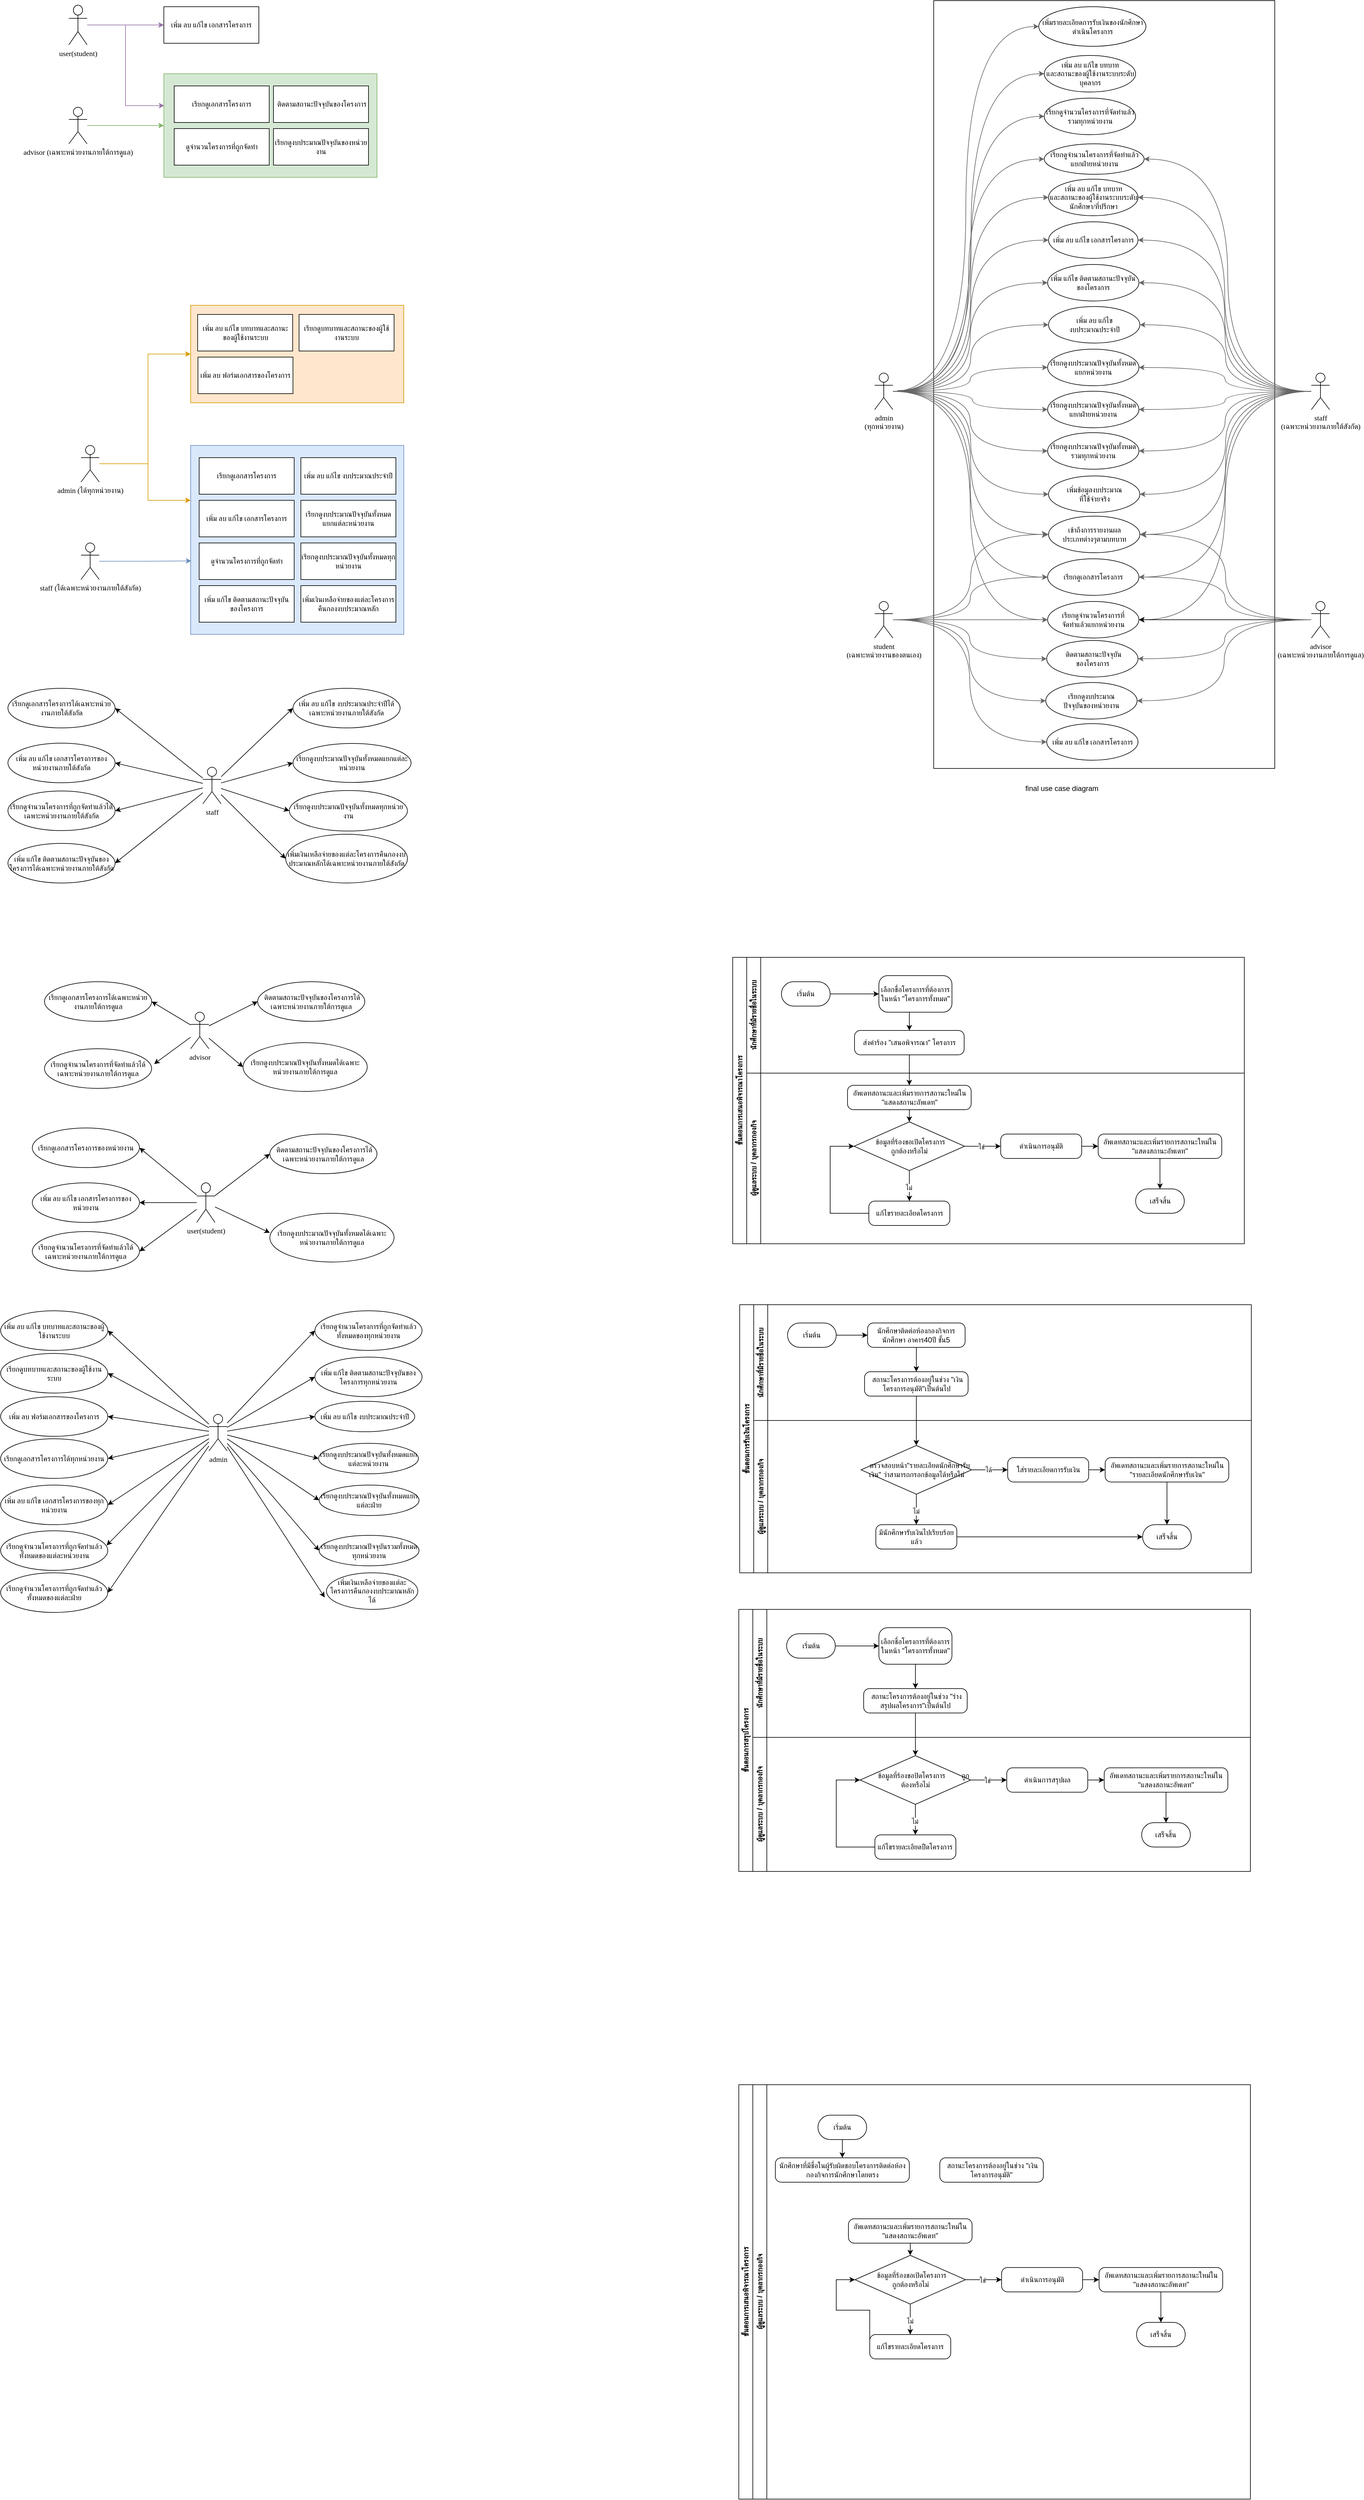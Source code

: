 <mxfile version="24.5.5" type="device">
  <diagram name="หน้า-1" id="xoCHngNK6IxY0QqmwnbI">
    <mxGraphModel dx="1290" dy="522" grid="1" gridSize="10" guides="1" tooltips="1" connect="1" arrows="1" fold="1" page="1" pageScale="1" pageWidth="1169" pageHeight="1654" math="0" shadow="0">
      <root>
        <mxCell id="0" />
        <mxCell id="1" parent="0" />
        <mxCell id="RT6BizPViVm5CZ8Vax3i-2" value="" style="rounded=0;whiteSpace=wrap;html=1;" parent="1" vertex="1">
          <mxGeometry x="1560" y="110" width="560" height="1260" as="geometry" />
        </mxCell>
        <mxCell id="tSsIBaGaeIuZSB1Pof6B-33" value="" style="rounded=0;whiteSpace=wrap;html=1;fillColor=#d5e8d4;strokeColor=#82b366;fontFamily=Bai Jamjuree;fontSource=https%3A%2F%2Ffonts.googleapis.com%2Fcss2%3Ffamily%3DAnuphan%26family%3DBai%2BJamjuree%26family%3DIBM%2BPlex%2BSans%2BThai%26family%3DPridi%3Awght%40300%26family%3DPrompt%26family%3DThe%2BGirl%2BNext%2BDoor%26display%3Dswap;" parent="1" vertex="1">
          <mxGeometry x="296" y="230" width="350" height="170" as="geometry" />
        </mxCell>
        <mxCell id="tSsIBaGaeIuZSB1Pof6B-21" value="" style="rounded=0;whiteSpace=wrap;html=1;fillColor=#ffe6cc;strokeColor=#d79b00;fontFamily=Bai Jamjuree;fontSource=https%3A%2F%2Ffonts.googleapis.com%2Fcss2%3Ffamily%3DAnuphan%26family%3DBai%2BJamjuree%26family%3DIBM%2BPlex%2BSans%2BThai%26family%3DPridi%3Awght%40300%26family%3DPrompt%26family%3DThe%2BGirl%2BNext%2BDoor%26display%3Dswap;" parent="1" vertex="1">
          <mxGeometry x="340" y="610" width="350" height="160" as="geometry" />
        </mxCell>
        <mxCell id="tSsIBaGaeIuZSB1Pof6B-17" value="" style="rounded=0;whiteSpace=wrap;html=1;fillColor=#dae8fc;strokeColor=#6c8ebf;fontFamily=Bai Jamjuree;fontSource=https%3A%2F%2Ffonts.googleapis.com%2Fcss2%3Ffamily%3DAnuphan%26family%3DBai%2BJamjuree%26family%3DIBM%2BPlex%2BSans%2BThai%26family%3DPridi%3Awght%40300%26family%3DPrompt%26family%3DThe%2BGirl%2BNext%2BDoor%26display%3Dswap;" parent="1" vertex="1">
          <mxGeometry x="340" y="840" width="350" height="310" as="geometry" />
        </mxCell>
        <mxCell id="5EiUYvOmLtu-O9d95kXI-1" value="user(student)" style="shape=umlActor;verticalLabelPosition=bottom;verticalAlign=top;html=1;outlineConnect=0;fontFamily=Bai Jamjuree;fontSource=https%3A%2F%2Ffonts.googleapis.com%2Fcss2%3Ffamily%3DAnuphan%26family%3DBai%2BJamjuree%26family%3DIBM%2BPlex%2BSans%2BThai%26family%3DPridi%3Awght%40300%26family%3DPrompt%26family%3DThe%2BGirl%2BNext%2BDoor%26display%3Dswap;" parent="1" vertex="1">
          <mxGeometry x="350" y="2050" width="30" height="65" as="geometry" />
        </mxCell>
        <mxCell id="5EiUYvOmLtu-O9d95kXI-39" value="" style="endArrow=classic;html=1;rounded=0;entryX=0;entryY=0.4;entryDx=0;entryDy=0;entryPerimeter=0;fontFamily=Bai Jamjuree;fontSource=https%3A%2F%2Ffonts.googleapis.com%2Fcss2%3Ffamily%3DAnuphan%26family%3DBai%2BJamjuree%26family%3DIBM%2BPlex%2BSans%2BThai%26family%3DPridi%3Awght%40300%26family%3DPrompt%26family%3DThe%2BGirl%2BNext%2BDoor%26display%3Dswap;" parent="1" source="5EiUYvOmLtu-O9d95kXI-1" target="5M_BxhGtRvAO6rKEQUzK-37" edge="1">
          <mxGeometry width="50" height="50" relative="1" as="geometry">
            <mxPoint x="596" y="1835" as="sourcePoint" />
            <mxPoint x="441" y="2205" as="targetPoint" />
          </mxGeometry>
        </mxCell>
        <mxCell id="5EiUYvOmLtu-O9d95kXI-41" value="" style="endArrow=classic;html=1;rounded=0;entryX=1;entryY=0.5;entryDx=0;entryDy=0;fontFamily=Bai Jamjuree;fontSource=https%3A%2F%2Ffonts.googleapis.com%2Fcss2%3Ffamily%3DAnuphan%26family%3DBai%2BJamjuree%26family%3DIBM%2BPlex%2BSans%2BThai%26family%3DPridi%3Awght%40300%26family%3DPrompt%26family%3DThe%2BGirl%2BNext%2BDoor%26display%3Dswap;" parent="1" source="5EiUYvOmLtu-O9d95kXI-1" target="5M_BxhGtRvAO6rKEQUzK-36" edge="1">
          <mxGeometry width="50" height="50" relative="1" as="geometry">
            <mxPoint x="306" y="2005" as="sourcePoint" />
            <mxPoint x="428.0" y="2137.5" as="targetPoint" />
          </mxGeometry>
        </mxCell>
        <mxCell id="5EiUYvOmLtu-O9d95kXI-52" value="" style="endArrow=classic;html=1;rounded=0;entryX=1;entryY=0.5;entryDx=0;entryDy=0;fontFamily=Bai Jamjuree;fontSource=https%3A%2F%2Ffonts.googleapis.com%2Fcss2%3Ffamily%3DAnuphan%26family%3DBai%2BJamjuree%26family%3DIBM%2BPlex%2BSans%2BThai%26family%3DPridi%3Awght%40300%26family%3DPrompt%26family%3DThe%2BGirl%2BNext%2BDoor%26display%3Dswap;" parent="1" source="5EiUYvOmLtu-O9d95kXI-1" target="5M_BxhGtRvAO6rKEQUzK-35" edge="1">
          <mxGeometry width="50" height="50" relative="1" as="geometry">
            <mxPoint x="326" y="1855" as="sourcePoint" />
            <mxPoint x="428.0" y="1990" as="targetPoint" />
          </mxGeometry>
        </mxCell>
        <mxCell id="5EiUYvOmLtu-O9d95kXI-59" value="" style="endArrow=classic;html=1;rounded=0;entryX=1;entryY=0.5;entryDx=0;entryDy=0;fontFamily=Bai Jamjuree;fontSource=https%3A%2F%2Ffonts.googleapis.com%2Fcss2%3Ffamily%3DAnuphan%26family%3DBai%2BJamjuree%26family%3DIBM%2BPlex%2BSans%2BThai%26family%3DPridi%3Awght%40300%26family%3DPrompt%26family%3DThe%2BGirl%2BNext%2BDoor%26display%3Dswap;" parent="1" source="5EiUYvOmLtu-O9d95kXI-1" target="5M_BxhGtRvAO6rKEQUzK-34" edge="1">
          <mxGeometry width="50" height="50" relative="1" as="geometry">
            <mxPoint x="306" y="2005" as="sourcePoint" />
            <mxPoint x="441" y="2055" as="targetPoint" />
          </mxGeometry>
        </mxCell>
        <mxCell id="rmpbXRxHIenhHcvBAkNY-39" value="เพิ่ม ลบ แก้ไข เอกสารโครงการ" style="ellipse;whiteSpace=wrap;html=1;fontFamily=Bai Jamjuree;fontSource=https%3A%2F%2Ffonts.googleapis.com%2Fcss2%3Ffamily%3DAnuphan%26family%3DBai%2BJamjuree%26family%3DIBM%2BPlex%2BSans%2BThai%26family%3DPridi%3Awght%40300%26family%3DPrompt%26family%3DThe%2BGirl%2BNext%2BDoor%26display%3Dswap;" parent="1" vertex="1">
          <mxGeometry x="1745.5" y="1296.5" width="150" height="60" as="geometry" />
        </mxCell>
        <mxCell id="P1cJ3jxfY9NAmH3YO0xf-6" style="edgeStyle=orthogonalEdgeStyle;curved=1;rounded=0;orthogonalLoop=1;jettySize=auto;html=1;entryX=1;entryY=0.5;entryDx=0;entryDy=0;fontSize=12;startSize=8;endSize=8;fontFamily=Bai Jamjuree;fontSource=https%3A%2F%2Ffonts.googleapis.com%2Fcss2%3Ffamily%3DAnuphan%26family%3DBai%2BJamjuree%26family%3DIBM%2BPlex%2BSans%2BThai%26family%3DPridi%3Awght%40300%26family%3DPrompt%26family%3DThe%2BGirl%2BNext%2BDoor%26display%3Dswap;fillColor=#f5f5f5;strokeColor=#666666;" parent="1" source="rmpbXRxHIenhHcvBAkNY-40" target="P1cJ3jxfY9NAmH3YO0xf-1" edge="1">
          <mxGeometry relative="1" as="geometry" />
        </mxCell>
        <mxCell id="rmpbXRxHIenhHcvBAkNY-40" value="staff&lt;br&gt;(เฉพาะหน่วยงานภายใต้สังกัด)" style="shape=umlActor;verticalLabelPosition=bottom;verticalAlign=top;html=1;outlineConnect=0;fontFamily=Bai Jamjuree;fontSource=https%3A%2F%2Ffonts.googleapis.com%2Fcss2%3Ffamily%3DAnuphan%26family%3DBai%2BJamjuree%26family%3DIBM%2BPlex%2BSans%2BThai%26family%3DPridi%3Awght%40300%26family%3DPrompt%26family%3DThe%2BGirl%2BNext%2BDoor%26display%3Dswap;" parent="1" vertex="1">
          <mxGeometry x="2180" y="721.25" width="30" height="60" as="geometry" />
        </mxCell>
        <mxCell id="P1cJ3jxfY9NAmH3YO0xf-8" style="edgeStyle=orthogonalEdgeStyle;curved=1;rounded=0;orthogonalLoop=1;jettySize=auto;html=1;entryX=1;entryY=0.5;entryDx=0;entryDy=0;fontSize=12;startSize=8;endSize=8;fontFamily=Bai Jamjuree;fontSource=https%3A%2F%2Ffonts.googleapis.com%2Fcss2%3Ffamily%3DAnuphan%26family%3DBai%2BJamjuree%26family%3DIBM%2BPlex%2BSans%2BThai%26family%3DPridi%3Awght%40300%26family%3DPrompt%26family%3DThe%2BGirl%2BNext%2BDoor%26display%3Dswap;fillColor=#f5f5f5;strokeColor=#666666;" parent="1" source="rmpbXRxHIenhHcvBAkNY-41" target="P1cJ3jxfY9NAmH3YO0xf-1" edge="1">
          <mxGeometry relative="1" as="geometry" />
        </mxCell>
        <mxCell id="rmpbXRxHIenhHcvBAkNY-41" value="advisor&lt;br&gt;(เฉพาะหน่วยงานภายใต้การดูแล)" style="shape=umlActor;verticalLabelPosition=bottom;verticalAlign=top;html=1;outlineConnect=0;fontFamily=Bai Jamjuree;fontSource=https%3A%2F%2Ffonts.googleapis.com%2Fcss2%3Ffamily%3DAnuphan%26family%3DBai%2BJamjuree%26family%3DIBM%2BPlex%2BSans%2BThai%26family%3DPridi%3Awght%40300%26family%3DPrompt%26family%3DThe%2BGirl%2BNext%2BDoor%26display%3Dswap;" parent="1" vertex="1">
          <mxGeometry x="2180" y="1096" width="30" height="60" as="geometry" />
        </mxCell>
        <mxCell id="rmpbXRxHIenhHcvBAkNY-43" value="เรียกดูงบประมาณ&lt;br&gt;ปัจจุบันของหน่วยงาน" style="ellipse;whiteSpace=wrap;html=1;fontFamily=Bai Jamjuree;fontSource=https%3A%2F%2Ffonts.googleapis.com%2Fcss2%3Ffamily%3DAnuphan%26family%3DBai%2BJamjuree%26family%3DIBM%2BPlex%2BSans%2BThai%26family%3DPridi%3Awght%40300%26family%3DPrompt%26family%3DThe%2BGirl%2BNext%2BDoor%26display%3Dswap;" parent="1" vertex="1">
          <mxGeometry x="1744" y="1229" width="150" height="60" as="geometry" />
        </mxCell>
        <mxCell id="rmpbXRxHIenhHcvBAkNY-45" value="" style="endArrow=classic;html=1;rounded=0;entryX=1;entryY=0.5;entryDx=0;entryDy=0;fontFamily=Bai Jamjuree;fontSource=https%3A%2F%2Ffonts.googleapis.com%2Fcss2%3Ffamily%3DAnuphan%26family%3DBai%2BJamjuree%26family%3DIBM%2BPlex%2BSans%2BThai%26family%3DPridi%3Awght%40300%26family%3DPrompt%26family%3DThe%2BGirl%2BNext%2BDoor%26display%3Dswap;edgeStyle=orthogonalEdgeStyle;curved=1;fillColor=#f5f5f5;strokeColor=#666666;" parent="1" source="rmpbXRxHIenhHcvBAkNY-41" target="rmpbXRxHIenhHcvBAkNY-43" edge="1">
          <mxGeometry width="50" height="50" relative="1" as="geometry">
            <mxPoint x="2024" y="870" as="sourcePoint" />
            <mxPoint x="1918" y="630" as="targetPoint" />
          </mxGeometry>
        </mxCell>
        <mxCell id="rmpbXRxHIenhHcvBAkNY-48" value="" style="endArrow=classic;html=1;rounded=0;fontFamily=Bai Jamjuree;fontSource=https%3A%2F%2Ffonts.googleapis.com%2Fcss2%3Ffamily%3DAnuphan%26family%3DBai%2BJamjuree%26family%3DIBM%2BPlex%2BSans%2BThai%26family%3DPridi%3Awght%40300%26family%3DPrompt%26family%3DThe%2BGirl%2BNext%2BDoor%26display%3Dswap;entryX=0;entryY=0.5;entryDx=0;entryDy=0;edgeStyle=orthogonalEdgeStyle;curved=1;fillColor=#f5f5f5;strokeColor=#666666;" parent="1" source="rmpbXRxHIenhHcvBAkNY-107" target="rmpbXRxHIenhHcvBAkNY-39" edge="1">
          <mxGeometry width="50" height="50" relative="1" as="geometry">
            <mxPoint x="1634" y="1063" as="sourcePoint" />
            <mxPoint x="1756" y="1320" as="targetPoint" />
          </mxGeometry>
        </mxCell>
        <mxCell id="rmpbXRxHIenhHcvBAkNY-49" value="เรียกดูจำนวนโครงการที่&lt;br&gt;จัดทำแล้วแยกหน่วยงาน" style="ellipse;whiteSpace=wrap;html=1;fontFamily=Bai Jamjuree;fontSource=https%3A%2F%2Ffonts.googleapis.com%2Fcss2%3Ffamily%3DAnuphan%26family%3DBai%2BJamjuree%26family%3DIBM%2BPlex%2BSans%2BThai%26family%3DPridi%3Awght%40300%26family%3DPrompt%26family%3DThe%2BGirl%2BNext%2BDoor%26display%3Dswap;" parent="1" vertex="1">
          <mxGeometry x="1747" y="1096" width="150" height="60" as="geometry" />
        </mxCell>
        <mxCell id="rmpbXRxHIenhHcvBAkNY-51" value="" style="endArrow=classic;html=1;rounded=0;entryX=1;entryY=0.5;entryDx=0;entryDy=0;fontFamily=Bai Jamjuree;fontSource=https%3A%2F%2Ffonts.googleapis.com%2Fcss2%3Ffamily%3DAnuphan%26family%3DBai%2BJamjuree%26family%3DIBM%2BPlex%2BSans%2BThai%26family%3DPridi%3Awght%40300%26family%3DPrompt%26family%3DThe%2BGirl%2BNext%2BDoor%26display%3Dswap;edgeStyle=orthogonalEdgeStyle;curved=1;fillColor=#f5f5f5;strokeColor=#666666;" parent="1" source="rmpbXRxHIenhHcvBAkNY-40" target="rmpbXRxHIenhHcvBAkNY-49" edge="1">
          <mxGeometry width="50" height="50" relative="1" as="geometry">
            <mxPoint x="1924" y="810" as="sourcePoint" />
            <mxPoint x="1974" y="760" as="targetPoint" />
          </mxGeometry>
        </mxCell>
        <mxCell id="rmpbXRxHIenhHcvBAkNY-54" value="เพิ่มรายละเอียดการรับเงินของนักศึกษาดำเนินโครงการ" style="ellipse;whiteSpace=wrap;html=1;fontFamily=Bai Jamjuree;fontSource=https%3A%2F%2Ffonts.googleapis.com%2Fcss2%3Ffamily%3DAnuphan%26family%3DBai%2BJamjuree%26family%3DIBM%2BPlex%2BSans%2BThai%26family%3DPridi%3Awght%40300%26family%3DPrompt%26family%3DThe%2BGirl%2BNext%2BDoor%26display%3Dswap;" parent="1" vertex="1">
          <mxGeometry x="1732.5" y="120" width="176" height="65" as="geometry" />
        </mxCell>
        <mxCell id="rmpbXRxHIenhHcvBAkNY-57" value="&amp;nbsp;ติดตามสถานะปัจจุบัน&lt;br&gt;ของโครงการ" style="ellipse;whiteSpace=wrap;html=1;fontFamily=Bai Jamjuree;fontSource=https%3A%2F%2Ffonts.googleapis.com%2Fcss2%3Ffamily%3DAnuphan%26family%3DBai%2BJamjuree%26family%3DIBM%2BPlex%2BSans%2BThai%26family%3DPridi%3Awght%40300%26family%3DPrompt%26family%3DThe%2BGirl%2BNext%2BDoor%26display%3Dswap;" parent="1" vertex="1">
          <mxGeometry x="1745.5" y="1160" width="150" height="60" as="geometry" />
        </mxCell>
        <mxCell id="rmpbXRxHIenhHcvBAkNY-58" value="" style="endArrow=classic;html=1;rounded=0;entryX=0;entryY=0.5;entryDx=0;entryDy=0;fontFamily=Bai Jamjuree;fontSource=https%3A%2F%2Ffonts.googleapis.com%2Fcss2%3Ffamily%3DAnuphan%26family%3DBai%2BJamjuree%26family%3DIBM%2BPlex%2BSans%2BThai%26family%3DPridi%3Awght%40300%26family%3DPrompt%26family%3DThe%2BGirl%2BNext%2BDoor%26display%3Dswap;edgeStyle=orthogonalEdgeStyle;curved=1;fillColor=#f5f5f5;strokeColor=#666666;" parent="1" source="rmpbXRxHIenhHcvBAkNY-107" target="rmpbXRxHIenhHcvBAkNY-57" edge="1">
          <mxGeometry width="50" height="50" relative="1" as="geometry">
            <mxPoint x="1634" y="1040" as="sourcePoint" />
            <mxPoint x="1765" y="963" as="targetPoint" />
          </mxGeometry>
        </mxCell>
        <mxCell id="rmpbXRxHIenhHcvBAkNY-59" value="" style="endArrow=classic;html=1;rounded=0;entryX=1;entryY=0.5;entryDx=0;entryDy=0;fontFamily=Bai Jamjuree;fontSource=https%3A%2F%2Ffonts.googleapis.com%2Fcss2%3Ffamily%3DAnuphan%26family%3DBai%2BJamjuree%26family%3DIBM%2BPlex%2BSans%2BThai%26family%3DPridi%3Awght%40300%26family%3DPrompt%26family%3DThe%2BGirl%2BNext%2BDoor%26display%3Dswap;edgeStyle=orthogonalEdgeStyle;curved=1;fillColor=#f5f5f5;strokeColor=#666666;" parent="1" source="rmpbXRxHIenhHcvBAkNY-41" target="rmpbXRxHIenhHcvBAkNY-57" edge="1">
          <mxGeometry width="50" height="50" relative="1" as="geometry">
            <mxPoint x="1654" y="830" as="sourcePoint" />
            <mxPoint x="1778" y="750" as="targetPoint" />
          </mxGeometry>
        </mxCell>
        <mxCell id="rmpbXRxHIenhHcvBAkNY-64" value="" style="endArrow=classic;html=1;rounded=0;entryX=0;entryY=0.5;entryDx=0;entryDy=0;fontFamily=Bai Jamjuree;fontSource=https%3A%2F%2Ffonts.googleapis.com%2Fcss2%3Ffamily%3DAnuphan%26family%3DBai%2BJamjuree%26family%3DIBM%2BPlex%2BSans%2BThai%26family%3DPridi%3Awght%40300%26family%3DPrompt%26family%3DThe%2BGirl%2BNext%2BDoor%26display%3Dswap;edgeStyle=orthogonalEdgeStyle;curved=1;fillColor=#f5f5f5;strokeColor=#666666;" parent="1" source="rmpbXRxHIenhHcvBAkNY-107" target="rmpbXRxHIenhHcvBAkNY-43" edge="1">
          <mxGeometry width="50" height="50" relative="1" as="geometry">
            <mxPoint x="1634" y="1048" as="sourcePoint" />
            <mxPoint x="1778" y="930" as="targetPoint" />
          </mxGeometry>
        </mxCell>
        <mxCell id="rmpbXRxHIenhHcvBAkNY-65" value="" style="endArrow=classic;html=1;rounded=0;entryX=0;entryY=0.5;entryDx=0;entryDy=0;fontFamily=Bai Jamjuree;fontSource=https%3A%2F%2Ffonts.googleapis.com%2Fcss2%3Ffamily%3DAnuphan%26family%3DBai%2BJamjuree%26family%3DIBM%2BPlex%2BSans%2BThai%26family%3DPridi%3Awght%40300%26family%3DPrompt%26family%3DThe%2BGirl%2BNext%2BDoor%26display%3Dswap;edgeStyle=orthogonalEdgeStyle;curved=1;fillColor=#f5f5f5;strokeColor=#666666;" parent="1" source="rmpbXRxHIenhHcvBAkNY-103" target="rmpbXRxHIenhHcvBAkNY-49" edge="1">
          <mxGeometry width="50" height="50" relative="1" as="geometry">
            <mxPoint x="1634" y="714" as="sourcePoint" />
            <mxPoint x="1941" y="673" as="targetPoint" />
          </mxGeometry>
        </mxCell>
        <mxCell id="rmpbXRxHIenhHcvBAkNY-69" value="เรียกดูจำนวนโครงการที่จัดทำแล้วแยกฝ่ายหน่วยงาน" style="ellipse;whiteSpace=wrap;html=1;fontFamily=Bai Jamjuree;fontSource=https%3A%2F%2Ffonts.googleapis.com%2Fcss2%3Ffamily%3DAnuphan%26family%3DBai%2BJamjuree%26family%3DIBM%2BPlex%2BSans%2BThai%26family%3DPridi%3Awght%40300%26family%3DPrompt%26family%3DThe%2BGirl%2BNext%2BDoor%26display%3Dswap;" parent="1" vertex="1">
          <mxGeometry x="1741.5" y="345" width="164" height="50" as="geometry" />
        </mxCell>
        <mxCell id="rmpbXRxHIenhHcvBAkNY-70" value="" style="endArrow=classic;html=1;rounded=0;entryX=0;entryY=0.5;entryDx=0;entryDy=0;fontFamily=Bai Jamjuree;fontSource=https%3A%2F%2Ffonts.googleapis.com%2Fcss2%3Ffamily%3DAnuphan%26family%3DBai%2BJamjuree%26family%3DIBM%2BPlex%2BSans%2BThai%26family%3DPridi%3Awght%40300%26family%3DPrompt%26family%3DThe%2BGirl%2BNext%2BDoor%26display%3Dswap;edgeStyle=orthogonalEdgeStyle;curved=1;fillColor=#f5f5f5;strokeColor=#666666;" parent="1" source="rmpbXRxHIenhHcvBAkNY-103" target="rmpbXRxHIenhHcvBAkNY-69" edge="1">
          <mxGeometry width="50" height="50" relative="1" as="geometry">
            <mxPoint x="1634" y="706" as="sourcePoint" />
            <mxPoint x="1928" y="750" as="targetPoint" />
          </mxGeometry>
        </mxCell>
        <mxCell id="rmpbXRxHIenhHcvBAkNY-71" value="" style="endArrow=classic;html=1;rounded=0;entryX=1;entryY=0.5;entryDx=0;entryDy=0;fontFamily=Bai Jamjuree;fontSource=https%3A%2F%2Ffonts.googleapis.com%2Fcss2%3Ffamily%3DAnuphan%26family%3DBai%2BJamjuree%26family%3DIBM%2BPlex%2BSans%2BThai%26family%3DPridi%3Awght%40300%26family%3DPrompt%26family%3DThe%2BGirl%2BNext%2BDoor%26display%3Dswap;edgeStyle=orthogonalEdgeStyle;curved=1;fillColor=#F5F5F5;strokeColor=#666666;" parent="1" source="rmpbXRxHIenhHcvBAkNY-40" target="rmpbXRxHIenhHcvBAkNY-69" edge="1">
          <mxGeometry width="50" height="50" relative="1" as="geometry">
            <mxPoint x="2084" y="653" as="sourcePoint" />
            <mxPoint x="1928" y="680" as="targetPoint" />
          </mxGeometry>
        </mxCell>
        <mxCell id="rmpbXRxHIenhHcvBAkNY-72" value="เรียกดูเอกสารโครงการ" style="ellipse;whiteSpace=wrap;html=1;fontFamily=Bai Jamjuree;fontSource=https%3A%2F%2Ffonts.googleapis.com%2Fcss2%3Ffamily%3DAnuphan%26family%3DBai%2BJamjuree%26family%3DIBM%2BPlex%2BSans%2BThai%26family%3DPridi%3Awght%40300%26family%3DPrompt%26family%3DThe%2BGirl%2BNext%2BDoor%26display%3Dswap;" parent="1" vertex="1">
          <mxGeometry x="1747" y="1026" width="150" height="60" as="geometry" />
        </mxCell>
        <mxCell id="rmpbXRxHIenhHcvBAkNY-73" value="" style="endArrow=classic;html=1;rounded=0;entryX=0;entryY=0.5;entryDx=0;entryDy=0;fontFamily=Bai Jamjuree;fontSource=https%3A%2F%2Ffonts.googleapis.com%2Fcss2%3Ffamily%3DAnuphan%26family%3DBai%2BJamjuree%26family%3DIBM%2BPlex%2BSans%2BThai%26family%3DPridi%3Awght%40300%26family%3DPrompt%26family%3DThe%2BGirl%2BNext%2BDoor%26display%3Dswap;edgeStyle=orthogonalEdgeStyle;curved=1;fillColor=#f5f5f5;strokeColor=#666666;" parent="1" source="rmpbXRxHIenhHcvBAkNY-103" target="rmpbXRxHIenhHcvBAkNY-72" edge="1">
          <mxGeometry width="50" height="50" relative="1" as="geometry">
            <mxPoint x="1634" y="700" as="sourcePoint" />
            <mxPoint x="1856.15" y="400.38" as="targetPoint" />
          </mxGeometry>
        </mxCell>
        <mxCell id="rmpbXRxHIenhHcvBAkNY-74" value="" style="endArrow=classic;html=1;rounded=0;entryX=1;entryY=0.5;entryDx=0;entryDy=0;fontFamily=Bai Jamjuree;fontSource=https%3A%2F%2Ffonts.googleapis.com%2Fcss2%3Ffamily%3DAnuphan%26family%3DBai%2BJamjuree%26family%3DIBM%2BPlex%2BSans%2BThai%26family%3DPridi%3Awght%40300%26family%3DPrompt%26family%3DThe%2BGirl%2BNext%2BDoor%26display%3Dswap;edgeStyle=orthogonalEdgeStyle;curved=1;fillColor=#f5f5f5;strokeColor=#666666;" parent="1" source="rmpbXRxHIenhHcvBAkNY-40" target="rmpbXRxHIenhHcvBAkNY-72" edge="1">
          <mxGeometry width="50" height="50" relative="1" as="geometry">
            <mxPoint x="2084" y="646" as="sourcePoint" />
            <mxPoint x="2009" y="390" as="targetPoint" />
          </mxGeometry>
        </mxCell>
        <mxCell id="rmpbXRxHIenhHcvBAkNY-75" value="เพิ่ม ลบ แก้ไข บทบาท&lt;br&gt;และสถานะของผู้ใช้งานระบบระดับบุคลากร" style="ellipse;whiteSpace=wrap;html=1;fontFamily=Bai Jamjuree;fontSource=https%3A%2F%2Ffonts.googleapis.com%2Fcss2%3Ffamily%3DAnuphan%26family%3DBai%2BJamjuree%26family%3DIBM%2BPlex%2BSans%2BThai%26family%3DPridi%3Awght%40300%26family%3DPrompt%26family%3DThe%2BGirl%2BNext%2BDoor%26display%3Dswap;" parent="1" vertex="1">
          <mxGeometry x="1741.5" y="200" width="150" height="60" as="geometry" />
        </mxCell>
        <mxCell id="P1cJ3jxfY9NAmH3YO0xf-5" style="edgeStyle=orthogonalEdgeStyle;curved=1;rounded=0;orthogonalLoop=1;jettySize=auto;html=1;entryX=0;entryY=0.5;entryDx=0;entryDy=0;fontSize=12;startSize=8;endSize=8;fontFamily=Bai Jamjuree;fontSource=https%3A%2F%2Ffonts.googleapis.com%2Fcss2%3Ffamily%3DAnuphan%26family%3DBai%2BJamjuree%26family%3DIBM%2BPlex%2BSans%2BThai%26family%3DPridi%3Awght%40300%26family%3DPrompt%26family%3DThe%2BGirl%2BNext%2BDoor%26display%3Dswap;fillColor=#f5f5f5;strokeColor=#666666;" parent="1" source="rmpbXRxHIenhHcvBAkNY-103" target="P1cJ3jxfY9NAmH3YO0xf-1" edge="1">
          <mxGeometry relative="1" as="geometry" />
        </mxCell>
        <mxCell id="rmpbXRxHIenhHcvBAkNY-103" value="admin&lt;br&gt;(ทุกหน่วยงาน)" style="shape=umlActor;verticalLabelPosition=bottom;verticalAlign=top;html=1;outlineConnect=0;fontFamily=Bai Jamjuree;fontSource=https%3A%2F%2Ffonts.googleapis.com%2Fcss2%3Ffamily%3DAnuphan%26family%3DBai%2BJamjuree%26family%3DIBM%2BPlex%2BSans%2BThai%26family%3DPridi%3Awght%40300%26family%3DPrompt%26family%3DThe%2BGirl%2BNext%2BDoor%26display%3Dswap;" parent="1" vertex="1">
          <mxGeometry x="1463" y="721.25" width="30" height="60" as="geometry" />
        </mxCell>
        <mxCell id="P1cJ3jxfY9NAmH3YO0xf-7" style="edgeStyle=orthogonalEdgeStyle;curved=1;rounded=0;orthogonalLoop=1;jettySize=auto;html=1;entryX=0;entryY=0.5;entryDx=0;entryDy=0;fontSize=12;startSize=8;endSize=8;fontFamily=Bai Jamjuree;fontSource=https%3A%2F%2Ffonts.googleapis.com%2Fcss2%3Ffamily%3DAnuphan%26family%3DBai%2BJamjuree%26family%3DIBM%2BPlex%2BSans%2BThai%26family%3DPridi%3Awght%40300%26family%3DPrompt%26family%3DThe%2BGirl%2BNext%2BDoor%26display%3Dswap;fillColor=#f5f5f5;strokeColor=#666666;" parent="1" source="rmpbXRxHIenhHcvBAkNY-107" target="P1cJ3jxfY9NAmH3YO0xf-1" edge="1">
          <mxGeometry relative="1" as="geometry" />
        </mxCell>
        <mxCell id="rmpbXRxHIenhHcvBAkNY-107" value="student&lt;br&gt;(เฉพาะหน่วยงานของตนเอง)" style="shape=umlActor;verticalLabelPosition=bottom;verticalAlign=top;html=1;outlineConnect=0;fontFamily=Bai Jamjuree;fontSource=https%3A%2F%2Ffonts.googleapis.com%2Fcss2%3Ffamily%3DAnuphan%26family%3DBai%2BJamjuree%26family%3DIBM%2BPlex%2BSans%2BThai%26family%3DPridi%3Awght%40300%26family%3DPrompt%26family%3DThe%2BGirl%2BNext%2BDoor%26display%3Dswap;" parent="1" vertex="1">
          <mxGeometry x="1463" y="1096" width="30" height="60" as="geometry" />
        </mxCell>
        <mxCell id="rmpbXRxHIenhHcvBAkNY-149" value="" style="endArrow=classic;html=1;rounded=1;entryX=0;entryY=0.5;entryDx=0;entryDy=0;fontFamily=Bai Jamjuree;fontSource=https%3A%2F%2Ffonts.googleapis.com%2Fcss2%3Ffamily%3DAnuphan%26family%3DBai%2BJamjuree%26family%3DIBM%2BPlex%2BSans%2BThai%26family%3DPridi%3Awght%40300%26family%3DPrompt%26family%3DThe%2BGirl%2BNext%2BDoor%26display%3Dswap;" parent="1" source="rmpbXRxHIenhHcvBAkNY-182" target="5M_BxhGtRvAO6rKEQUzK-6" edge="1">
          <mxGeometry width="50" height="50" relative="1" as="geometry">
            <mxPoint x="400" y="2490" as="sourcePoint" />
            <mxPoint x="541" y="2646" as="targetPoint" />
          </mxGeometry>
        </mxCell>
        <mxCell id="rmpbXRxHIenhHcvBAkNY-174" value="เพิ่ม ลบ แก้ไข งบประมาณประจำปี" style="ellipse;whiteSpace=wrap;html=1;fontFamily=Bai Jamjuree;fontSource=https%3A%2F%2Ffonts.googleapis.com%2Fcss2%3Ffamily%3DAnuphan%26family%3DBai%2BJamjuree%26family%3DIBM%2BPlex%2BSans%2BThai%26family%3DPridi%3Awght%40300%26family%3DPrompt%26family%3DThe%2BGirl%2BNext%2BDoor%26display%3Dswap;" parent="1" vertex="1">
          <mxGeometry x="544" y="2408.5" width="164" height="50" as="geometry" />
        </mxCell>
        <mxCell id="rmpbXRxHIenhHcvBAkNY-175" value="" style="endArrow=classic;html=1;rounded=0;entryX=0;entryY=0.5;entryDx=0;entryDy=0;fontFamily=Bai Jamjuree;fontSource=https%3A%2F%2Ffonts.googleapis.com%2Fcss2%3Ffamily%3DAnuphan%26family%3DBai%2BJamjuree%26family%3DIBM%2BPlex%2BSans%2BThai%26family%3DPridi%3Awght%40300%26family%3DPrompt%26family%3DThe%2BGirl%2BNext%2BDoor%26display%3Dswap;" parent="1" source="rmpbXRxHIenhHcvBAkNY-182" target="rmpbXRxHIenhHcvBAkNY-174" edge="1">
          <mxGeometry width="50" height="50" relative="1" as="geometry">
            <mxPoint x="401" y="2456" as="sourcePoint" />
            <mxPoint x="695" y="2500" as="targetPoint" />
          </mxGeometry>
        </mxCell>
        <mxCell id="rmpbXRxHIenhHcvBAkNY-177" value="เพิ่มเงินเหลือจ่ายของแต่ละโครงการคืนกองงบประมาณหลักได้" style="ellipse;whiteSpace=wrap;html=1;fontFamily=Bai Jamjuree;fontSource=https%3A%2F%2Ffonts.googleapis.com%2Fcss2%3Ffamily%3DAnuphan%26family%3DBai%2BJamjuree%26family%3DIBM%2BPlex%2BSans%2BThai%26family%3DPridi%3Awght%40300%26family%3DPrompt%26family%3DThe%2BGirl%2BNext%2BDoor%26display%3Dswap;" parent="1" vertex="1">
          <mxGeometry x="563" y="2690" width="150" height="60" as="geometry" />
        </mxCell>
        <mxCell id="rmpbXRxHIenhHcvBAkNY-178" value="" style="endArrow=classic;html=1;rounded=0;entryX=-0.019;entryY=0.673;entryDx=0;entryDy=0;entryPerimeter=0;fontFamily=Bai Jamjuree;fontSource=https%3A%2F%2Ffonts.googleapis.com%2Fcss2%3Ffamily%3DAnuphan%26family%3DBai%2BJamjuree%26family%3DIBM%2BPlex%2BSans%2BThai%26family%3DPridi%3Awght%40300%26family%3DPrompt%26family%3DThe%2BGirl%2BNext%2BDoor%26display%3Dswap;" parent="1" source="rmpbXRxHIenhHcvBAkNY-182" target="rmpbXRxHIenhHcvBAkNY-177" edge="1">
          <mxGeometry width="50" height="50" relative="1" as="geometry">
            <mxPoint x="401" y="2450" as="sourcePoint" />
            <mxPoint x="695" y="2430" as="targetPoint" />
          </mxGeometry>
        </mxCell>
        <mxCell id="rmpbXRxHIenhHcvBAkNY-182" value="admin&lt;br&gt;" style="shape=umlActor;verticalLabelPosition=bottom;verticalAlign=top;html=1;outlineConnect=0;fontFamily=Bai Jamjuree;fontSource=https%3A%2F%2Ffonts.googleapis.com%2Fcss2%3Ffamily%3DAnuphan%26family%3DBai%2BJamjuree%26family%3DIBM%2BPlex%2BSans%2BThai%26family%3DPridi%3Awght%40300%26family%3DPrompt%26family%3DThe%2BGirl%2BNext%2BDoor%26display%3Dswap;" parent="1" vertex="1">
          <mxGeometry x="370" y="2430" width="30" height="60" as="geometry" />
        </mxCell>
        <mxCell id="rmpbXRxHIenhHcvBAkNY-224" value="staff" style="shape=umlActor;verticalLabelPosition=bottom;verticalAlign=top;html=1;outlineConnect=0;fontFamily=Bai Jamjuree;fontSource=https%3A%2F%2Ffonts.googleapis.com%2Fcss2%3Ffamily%3DAnuphan%26family%3DBai%2BJamjuree%26family%3DIBM%2BPlex%2BSans%2BThai%26family%3DPridi%3Awght%40300%26family%3DPrompt%26family%3DThe%2BGirl%2BNext%2BDoor%26display%3Dswap;" parent="1" vertex="1">
          <mxGeometry x="360" y="1368" width="30" height="60" as="geometry" />
        </mxCell>
        <mxCell id="rmpbXRxHIenhHcvBAkNY-235" value="" style="endArrow=classic;html=1;rounded=0;entryX=1;entryY=0.5;entryDx=0;entryDy=0;fontFamily=Bai Jamjuree;fontSource=https%3A%2F%2Ffonts.googleapis.com%2Fcss2%3Ffamily%3DAnuphan%26family%3DBai%2BJamjuree%26family%3DIBM%2BPlex%2BSans%2BThai%26family%3DPridi%3Awght%40300%26family%3DPrompt%26family%3DThe%2BGirl%2BNext%2BDoor%26display%3Dswap;" parent="1" source="rmpbXRxHIenhHcvBAkNY-224" target="5M_BxhGtRvAO6rKEQUzK-13" edge="1">
          <mxGeometry width="50" height="50" relative="1" as="geometry">
            <mxPoint x="299" y="1478.5" as="sourcePoint" />
            <mxPoint x="294" y="1418.5" as="targetPoint" />
          </mxGeometry>
        </mxCell>
        <mxCell id="rmpbXRxHIenhHcvBAkNY-255" value="" style="endArrow=classic;html=1;rounded=0;entryX=1;entryY=0.5;entryDx=0;entryDy=0;fontFamily=Bai Jamjuree;fontSource=https%3A%2F%2Ffonts.googleapis.com%2Fcss2%3Ffamily%3DAnuphan%26family%3DBai%2BJamjuree%26family%3DIBM%2BPlex%2BSans%2BThai%26family%3DPridi%3Awght%40300%26family%3DPrompt%26family%3DThe%2BGirl%2BNext%2BDoor%26display%3Dswap;" parent="1" source="rmpbXRxHIenhHcvBAkNY-224" target="5M_BxhGtRvAO6rKEQUzK-12" edge="1">
          <mxGeometry width="50" height="50" relative="1" as="geometry">
            <mxPoint x="459" y="1321.5" as="sourcePoint" />
            <mxPoint x="294.0" y="1343.5" as="targetPoint" />
          </mxGeometry>
        </mxCell>
        <mxCell id="rmpbXRxHIenhHcvBAkNY-258" value="" style="endArrow=classic;html=1;rounded=0;entryX=1;entryY=0.5;entryDx=0;entryDy=0;fontFamily=Bai Jamjuree;fontSource=https%3A%2F%2Ffonts.googleapis.com%2Fcss2%3Ffamily%3DAnuphan%26family%3DBai%2BJamjuree%26family%3DIBM%2BPlex%2BSans%2BThai%26family%3DPridi%3Awght%40300%26family%3DPrompt%26family%3DThe%2BGirl%2BNext%2BDoor%26display%3Dswap;" parent="1" source="rmpbXRxHIenhHcvBAkNY-224" target="5M_BxhGtRvAO6rKEQUzK-11" edge="1">
          <mxGeometry width="50" height="50" relative="1" as="geometry">
            <mxPoint x="459" y="1314.5" as="sourcePoint" />
            <mxPoint x="380" y="1258.5" as="targetPoint" />
          </mxGeometry>
        </mxCell>
        <mxCell id="o-RQzrBwaxVtIbwnVmt1-1" value="เพิ่ม ลบ แก้ไข เอกสารโครงการของทุกหน่วยงาน" style="ellipse;whiteSpace=wrap;html=1;fontFamily=Bai Jamjuree;fontSource=https%3A%2F%2Ffonts.googleapis.com%2Fcss2%3Ffamily%3DAnuphan%26family%3DBai%2BJamjuree%26family%3DIBM%2BPlex%2BSans%2BThai%26family%3DPridi%3Awght%40300%26family%3DPrompt%26family%3DThe%2BGirl%2BNext%2BDoor%26display%3Dswap;" parent="1" vertex="1">
          <mxGeometry x="28" y="2546" width="176" height="65" as="geometry" />
        </mxCell>
        <mxCell id="o-RQzrBwaxVtIbwnVmt1-2" value="เพิ่ม ลบ แก้ไข บทบาทและสถานะของผู้ใช้งานระบบ" style="ellipse;whiteSpace=wrap;html=1;fontFamily=Bai Jamjuree;fontSource=https%3A%2F%2Ffonts.googleapis.com%2Fcss2%3Ffamily%3DAnuphan%26family%3DBai%2BJamjuree%26family%3DIBM%2BPlex%2BSans%2BThai%26family%3DPridi%3Awght%40300%26family%3DPrompt%26family%3DThe%2BGirl%2BNext%2BDoor%26display%3Dswap;" parent="1" vertex="1">
          <mxGeometry x="28" y="2260" width="176" height="65" as="geometry" />
        </mxCell>
        <mxCell id="o-RQzrBwaxVtIbwnVmt1-3" value="เรียกดูบทบาทและสถานะของผู้ใช้งานระบบ" style="ellipse;whiteSpace=wrap;html=1;fontFamily=Bai Jamjuree;fontSource=https%3A%2F%2Ffonts.googleapis.com%2Fcss2%3Ffamily%3DAnuphan%26family%3DBai%2BJamjuree%26family%3DIBM%2BPlex%2BSans%2BThai%26family%3DPridi%3Awght%40300%26family%3DPrompt%26family%3DThe%2BGirl%2BNext%2BDoor%26display%3Dswap;" parent="1" vertex="1">
          <mxGeometry x="28" y="2330" width="176" height="65" as="geometry" />
        </mxCell>
        <mxCell id="o-RQzrBwaxVtIbwnVmt1-4" value="เพิ่ม ลบ ฟอร์มเอกสารของโครงการ" style="ellipse;whiteSpace=wrap;html=1;fontFamily=Bai Jamjuree;fontSource=https%3A%2F%2Ffonts.googleapis.com%2Fcss2%3Ffamily%3DAnuphan%26family%3DBai%2BJamjuree%26family%3DIBM%2BPlex%2BSans%2BThai%26family%3DPridi%3Awght%40300%26family%3DPrompt%26family%3DThe%2BGirl%2BNext%2BDoor%26display%3Dswap;" parent="1" vertex="1">
          <mxGeometry x="28" y="2401" width="176" height="65" as="geometry" />
        </mxCell>
        <mxCell id="o-RQzrBwaxVtIbwnVmt1-5" value="เรียกดูเอกสารโครงการได้ทุกหน่วยงาน" style="ellipse;whiteSpace=wrap;html=1;fontFamily=Bai Jamjuree;fontSource=https%3A%2F%2Ffonts.googleapis.com%2Fcss2%3Ffamily%3DAnuphan%26family%3DBai%2BJamjuree%26family%3DIBM%2BPlex%2BSans%2BThai%26family%3DPridi%3Awght%40300%26family%3DPrompt%26family%3DThe%2BGirl%2BNext%2BDoor%26display%3Dswap;" parent="1" vertex="1">
          <mxGeometry x="28" y="2470" width="176" height="65" as="geometry" />
        </mxCell>
        <mxCell id="o-RQzrBwaxVtIbwnVmt1-6" value="เรียกดูจำนวนโครงการที่ถูกจัดทำแล้วทั้งหมดของทุกหน่วยงาน" style="ellipse;whiteSpace=wrap;html=1;fontFamily=Bai Jamjuree;fontSource=https%3A%2F%2Ffonts.googleapis.com%2Fcss2%3Ffamily%3DAnuphan%26family%3DBai%2BJamjuree%26family%3DIBM%2BPlex%2BSans%2BThai%26family%3DPridi%3Awght%40300%26family%3DPrompt%26family%3DThe%2BGirl%2BNext%2BDoor%26display%3Dswap;" parent="1" vertex="1">
          <mxGeometry x="544" y="2260" width="176" height="65" as="geometry" />
        </mxCell>
        <mxCell id="o-RQzrBwaxVtIbwnVmt1-7" value="เพิ่ม แก้ไข ติดตามสถานะปัจจุบันของโครงการทุกหน่วยงาน" style="ellipse;whiteSpace=wrap;html=1;fontFamily=Bai Jamjuree;fontSource=https%3A%2F%2Ffonts.googleapis.com%2Fcss2%3Ffamily%3DAnuphan%26family%3DBai%2BJamjuree%26family%3DIBM%2BPlex%2BSans%2BThai%26family%3DPridi%3Awght%40300%26family%3DPrompt%26family%3DThe%2BGirl%2BNext%2BDoor%26display%3Dswap;" parent="1" vertex="1">
          <mxGeometry x="544" y="2336" width="176" height="65" as="geometry" />
        </mxCell>
        <mxCell id="o-RQzrBwaxVtIbwnVmt1-8" value="" style="endArrow=classic;html=1;rounded=0;entryX=1;entryY=0.5;entryDx=0;entryDy=0;fontFamily=Bai Jamjuree;fontSource=https%3A%2F%2Ffonts.googleapis.com%2Fcss2%3Ffamily%3DAnuphan%26family%3DBai%2BJamjuree%26family%3DIBM%2BPlex%2BSans%2BThai%26family%3DPridi%3Awght%40300%26family%3DPrompt%26family%3DThe%2BGirl%2BNext%2BDoor%26display%3Dswap;" parent="1" source="rmpbXRxHIenhHcvBAkNY-182" target="o-RQzrBwaxVtIbwnVmt1-1" edge="1">
          <mxGeometry width="50" height="50" relative="1" as="geometry">
            <mxPoint x="411" y="2440" as="sourcePoint" />
            <mxPoint x="532" y="2203" as="targetPoint" />
          </mxGeometry>
        </mxCell>
        <mxCell id="o-RQzrBwaxVtIbwnVmt1-9" value="" style="endArrow=classic;html=1;rounded=0;entryX=1;entryY=0.5;entryDx=0;entryDy=0;fontFamily=Bai Jamjuree;fontSource=https%3A%2F%2Ffonts.googleapis.com%2Fcss2%3Ffamily%3DAnuphan%26family%3DBai%2BJamjuree%26family%3DIBM%2BPlex%2BSans%2BThai%26family%3DPridi%3Awght%40300%26family%3DPrompt%26family%3DThe%2BGirl%2BNext%2BDoor%26display%3Dswap;" parent="1" source="rmpbXRxHIenhHcvBAkNY-182" target="o-RQzrBwaxVtIbwnVmt1-2" edge="1">
          <mxGeometry width="50" height="50" relative="1" as="geometry">
            <mxPoint x="380" y="2441" as="sourcePoint" />
            <mxPoint x="264" y="2213" as="targetPoint" />
          </mxGeometry>
        </mxCell>
        <mxCell id="o-RQzrBwaxVtIbwnVmt1-10" value="" style="endArrow=classic;html=1;rounded=0;entryX=1;entryY=0.5;entryDx=0;entryDy=0;fontFamily=Bai Jamjuree;fontSource=https%3A%2F%2Ffonts.googleapis.com%2Fcss2%3Ffamily%3DAnuphan%26family%3DBai%2BJamjuree%26family%3DIBM%2BPlex%2BSans%2BThai%26family%3DPridi%3Awght%40300%26family%3DPrompt%26family%3DThe%2BGirl%2BNext%2BDoor%26display%3Dswap;" parent="1" source="rmpbXRxHIenhHcvBAkNY-182" target="o-RQzrBwaxVtIbwnVmt1-3" edge="1">
          <mxGeometry width="50" height="50" relative="1" as="geometry">
            <mxPoint x="390" y="2451" as="sourcePoint" />
            <mxPoint x="274" y="2223" as="targetPoint" />
          </mxGeometry>
        </mxCell>
        <mxCell id="o-RQzrBwaxVtIbwnVmt1-11" value="" style="endArrow=classic;html=1;rounded=0;entryX=1;entryY=0.5;entryDx=0;entryDy=0;fontFamily=Bai Jamjuree;fontSource=https%3A%2F%2Ffonts.googleapis.com%2Fcss2%3Ffamily%3DAnuphan%26family%3DBai%2BJamjuree%26family%3DIBM%2BPlex%2BSans%2BThai%26family%3DPridi%3Awght%40300%26family%3DPrompt%26family%3DThe%2BGirl%2BNext%2BDoor%26display%3Dswap;" parent="1" source="rmpbXRxHIenhHcvBAkNY-182" target="o-RQzrBwaxVtIbwnVmt1-4" edge="1">
          <mxGeometry width="50" height="50" relative="1" as="geometry">
            <mxPoint x="400" y="2461" as="sourcePoint" />
            <mxPoint x="284" y="2233" as="targetPoint" />
          </mxGeometry>
        </mxCell>
        <mxCell id="o-RQzrBwaxVtIbwnVmt1-12" value="" style="endArrow=classic;html=1;rounded=0;entryX=1;entryY=0.5;entryDx=0;entryDy=0;fontFamily=Bai Jamjuree;fontSource=https%3A%2F%2Ffonts.googleapis.com%2Fcss2%3Ffamily%3DAnuphan%26family%3DBai%2BJamjuree%26family%3DIBM%2BPlex%2BSans%2BThai%26family%3DPridi%3Awght%40300%26family%3DPrompt%26family%3DThe%2BGirl%2BNext%2BDoor%26display%3Dswap;" parent="1" source="rmpbXRxHIenhHcvBAkNY-182" target="o-RQzrBwaxVtIbwnVmt1-5" edge="1">
          <mxGeometry width="50" height="50" relative="1" as="geometry">
            <mxPoint x="410" y="2471" as="sourcePoint" />
            <mxPoint x="294" y="2243" as="targetPoint" />
          </mxGeometry>
        </mxCell>
        <mxCell id="o-RQzrBwaxVtIbwnVmt1-13" value="" style="endArrow=classic;html=1;rounded=0;entryX=0;entryY=0.5;entryDx=0;entryDy=0;fontFamily=Bai Jamjuree;fontSource=https%3A%2F%2Ffonts.googleapis.com%2Fcss2%3Ffamily%3DAnuphan%26family%3DBai%2BJamjuree%26family%3DIBM%2BPlex%2BSans%2BThai%26family%3DPridi%3Awght%40300%26family%3DPrompt%26family%3DThe%2BGirl%2BNext%2BDoor%26display%3Dswap;" parent="1" source="rmpbXRxHIenhHcvBAkNY-182" target="o-RQzrBwaxVtIbwnVmt1-6" edge="1">
          <mxGeometry width="50" height="50" relative="1" as="geometry">
            <mxPoint x="380" y="2475" as="sourcePoint" />
            <mxPoint x="529" y="2297.5" as="targetPoint" />
          </mxGeometry>
        </mxCell>
        <mxCell id="o-RQzrBwaxVtIbwnVmt1-14" value="" style="endArrow=classic;html=1;rounded=0;entryX=0;entryY=0.5;entryDx=0;entryDy=0;fontFamily=Bai Jamjuree;fontSource=https%3A%2F%2Ffonts.googleapis.com%2Fcss2%3Ffamily%3DAnuphan%26family%3DBai%2BJamjuree%26family%3DIBM%2BPlex%2BSans%2BThai%26family%3DPridi%3Awght%40300%26family%3DPrompt%26family%3DThe%2BGirl%2BNext%2BDoor%26display%3Dswap;" parent="1" source="rmpbXRxHIenhHcvBAkNY-182" target="o-RQzrBwaxVtIbwnVmt1-7" edge="1">
          <mxGeometry width="50" height="50" relative="1" as="geometry">
            <mxPoint x="390" y="2485" as="sourcePoint" />
            <mxPoint x="274" y="2523" as="targetPoint" />
          </mxGeometry>
        </mxCell>
        <mxCell id="5M_BxhGtRvAO6rKEQUzK-2" value="เรียกดูจำนวนโครงการที่ถูกจัดทำแล้วทั้งหมดของแต่ละหน่วยงาน" style="ellipse;whiteSpace=wrap;html=1;fontFamily=Bai Jamjuree;fontSource=https%3A%2F%2Ffonts.googleapis.com%2Fcss2%3Ffamily%3DAnuphan%26family%3DBai%2BJamjuree%26family%3DIBM%2BPlex%2BSans%2BThai%26family%3DPridi%3Awght%40300%26family%3DPrompt%26family%3DThe%2BGirl%2BNext%2BDoor%26display%3Dswap;" parent="1" vertex="1">
          <mxGeometry x="28" y="2621" width="176" height="65" as="geometry" />
        </mxCell>
        <mxCell id="5M_BxhGtRvAO6rKEQUzK-3" value="เรียกดูจำนวนโครงการที่ถูกจัดทำแล้วทั้งหมดของแต่ละฝ่าย" style="ellipse;whiteSpace=wrap;html=1;fontFamily=Bai Jamjuree;fontSource=https%3A%2F%2Ffonts.googleapis.com%2Fcss2%3Ffamily%3DAnuphan%26family%3DBai%2BJamjuree%26family%3DIBM%2BPlex%2BSans%2BThai%26family%3DPridi%3Awght%40300%26family%3DPrompt%26family%3DThe%2BGirl%2BNext%2BDoor%26display%3Dswap;" parent="1" vertex="1">
          <mxGeometry x="28" y="2690" width="176" height="65" as="geometry" />
        </mxCell>
        <mxCell id="5M_BxhGtRvAO6rKEQUzK-4" value="เรียกดูงบประมาณปัจจุบันทั้งหมดแยกแต่ละหน่วยงาน" style="ellipse;whiteSpace=wrap;html=1;fontFamily=Bai Jamjuree;fontSource=https%3A%2F%2Ffonts.googleapis.com%2Fcss2%3Ffamily%3DAnuphan%26family%3DBai%2BJamjuree%26family%3DIBM%2BPlex%2BSans%2BThai%26family%3DPridi%3Awght%40300%26family%3DPrompt%26family%3DThe%2BGirl%2BNext%2BDoor%26display%3Dswap;" parent="1" vertex="1">
          <mxGeometry x="550" y="2477.5" width="164" height="50" as="geometry" />
        </mxCell>
        <mxCell id="5M_BxhGtRvAO6rKEQUzK-5" value="เรียกดูงบประมาณปัจจุบันทั้งหมดแยกแต่ละฝ่าย" style="ellipse;whiteSpace=wrap;html=1;fontFamily=Bai Jamjuree;fontSource=https%3A%2F%2Ffonts.googleapis.com%2Fcss2%3Ffamily%3DAnuphan%26family%3DBai%2BJamjuree%26family%3DIBM%2BPlex%2BSans%2BThai%26family%3DPridi%3Awght%40300%26family%3DPrompt%26family%3DThe%2BGirl%2BNext%2BDoor%26display%3Dswap;" parent="1" vertex="1">
          <mxGeometry x="551" y="2546" width="164" height="50" as="geometry" />
        </mxCell>
        <mxCell id="5M_BxhGtRvAO6rKEQUzK-6" value="เรียกดูงบประมาณปัจจุบันรวมทั้งหมดทุกหน่วยงาน" style="ellipse;whiteSpace=wrap;html=1;fontFamily=Bai Jamjuree;fontSource=https%3A%2F%2Ffonts.googleapis.com%2Fcss2%3Ffamily%3DAnuphan%26family%3DBai%2BJamjuree%26family%3DIBM%2BPlex%2BSans%2BThai%26family%3DPridi%3Awght%40300%26family%3DPrompt%26family%3DThe%2BGirl%2BNext%2BDoor%26display%3Dswap;" parent="1" vertex="1">
          <mxGeometry x="551" y="2628.5" width="164" height="50" as="geometry" />
        </mxCell>
        <mxCell id="5M_BxhGtRvAO6rKEQUzK-7" value="" style="endArrow=classic;html=1;rounded=0;entryX=0;entryY=0.5;entryDx=0;entryDy=0;fontFamily=Bai Jamjuree;fontSource=https%3A%2F%2Ffonts.googleapis.com%2Fcss2%3Ffamily%3DAnuphan%26family%3DBai%2BJamjuree%26family%3DIBM%2BPlex%2BSans%2BThai%26family%3DPridi%3Awght%40300%26family%3DPrompt%26family%3DThe%2BGirl%2BNext%2BDoor%26display%3Dswap;" parent="1" source="rmpbXRxHIenhHcvBAkNY-182" target="5M_BxhGtRvAO6rKEQUzK-4" edge="1">
          <mxGeometry width="50" height="50" relative="1" as="geometry">
            <mxPoint x="410" y="2471" as="sourcePoint" />
            <mxPoint x="538" y="2480" as="targetPoint" />
          </mxGeometry>
        </mxCell>
        <mxCell id="5M_BxhGtRvAO6rKEQUzK-8" value="" style="endArrow=classic;html=1;rounded=0;entryX=0;entryY=0.5;entryDx=0;entryDy=0;fontFamily=Bai Jamjuree;fontSource=https%3A%2F%2Ffonts.googleapis.com%2Fcss2%3Ffamily%3DAnuphan%26family%3DBai%2BJamjuree%26family%3DIBM%2BPlex%2BSans%2BThai%26family%3DPridi%3Awght%40300%26family%3DPrompt%26family%3DThe%2BGirl%2BNext%2BDoor%26display%3Dswap;" parent="1" source="rmpbXRxHIenhHcvBAkNY-182" target="5M_BxhGtRvAO6rKEQUzK-5" edge="1">
          <mxGeometry width="50" height="50" relative="1" as="geometry">
            <mxPoint x="410" y="2477" as="sourcePoint" />
            <mxPoint x="545" y="2540" as="targetPoint" />
          </mxGeometry>
        </mxCell>
        <mxCell id="5M_BxhGtRvAO6rKEQUzK-9" value="" style="endArrow=classic;html=1;rounded=0;entryX=0.989;entryY=0.369;entryDx=0;entryDy=0;entryPerimeter=0;fontFamily=Bai Jamjuree;fontSource=https%3A%2F%2Ffonts.googleapis.com%2Fcss2%3Ffamily%3DAnuphan%26family%3DBai%2BJamjuree%26family%3DIBM%2BPlex%2BSans%2BThai%26family%3DPridi%3Awght%40300%26family%3DPrompt%26family%3DThe%2BGirl%2BNext%2BDoor%26display%3Dswap;" parent="1" source="rmpbXRxHIenhHcvBAkNY-182" target="5M_BxhGtRvAO6rKEQUzK-2" edge="1">
          <mxGeometry width="50" height="50" relative="1" as="geometry">
            <mxPoint x="380" y="2483" as="sourcePoint" />
            <mxPoint x="254" y="2594" as="targetPoint" />
          </mxGeometry>
        </mxCell>
        <mxCell id="5M_BxhGtRvAO6rKEQUzK-10" value="" style="endArrow=classic;html=1;rounded=0;entryX=1;entryY=0.5;entryDx=0;entryDy=0;fontFamily=Bai Jamjuree;fontSource=https%3A%2F%2Ffonts.googleapis.com%2Fcss2%3Ffamily%3DAnuphan%26family%3DBai%2BJamjuree%26family%3DIBM%2BPlex%2BSans%2BThai%26family%3DPridi%3Awght%40300%26family%3DPrompt%26family%3DThe%2BGirl%2BNext%2BDoor%26display%3Dswap;" parent="1" source="rmpbXRxHIenhHcvBAkNY-182" target="5M_BxhGtRvAO6rKEQUzK-3" edge="1">
          <mxGeometry width="50" height="50" relative="1" as="geometry">
            <mxPoint x="380" y="2490" as="sourcePoint" />
            <mxPoint x="252" y="2660" as="targetPoint" />
          </mxGeometry>
        </mxCell>
        <mxCell id="5M_BxhGtRvAO6rKEQUzK-11" value="เรียกดูเอกสารโครงการได้เฉพาะหน่วยงานภายใต้สังกัด" style="ellipse;whiteSpace=wrap;html=1;fontFamily=Bai Jamjuree;fontSource=https%3A%2F%2Ffonts.googleapis.com%2Fcss2%3Ffamily%3DAnuphan%26family%3DBai%2BJamjuree%26family%3DIBM%2BPlex%2BSans%2BThai%26family%3DPridi%3Awght%40300%26family%3DPrompt%26family%3DThe%2BGirl%2BNext%2BDoor%26display%3Dswap;" parent="1" vertex="1">
          <mxGeometry x="40" y="1238.5" width="176" height="65" as="geometry" />
        </mxCell>
        <mxCell id="5M_BxhGtRvAO6rKEQUzK-12" value="เพิ่ม ลบ แก้ไข เอกสารโครงการของหน่วยงานภายใต้สังกัด" style="ellipse;whiteSpace=wrap;html=1;fontFamily=Bai Jamjuree;fontSource=https%3A%2F%2Ffonts.googleapis.com%2Fcss2%3Ffamily%3DAnuphan%26family%3DBai%2BJamjuree%26family%3DIBM%2BPlex%2BSans%2BThai%26family%3DPridi%3Awght%40300%26family%3DPrompt%26family%3DThe%2BGirl%2BNext%2BDoor%26display%3Dswap;" parent="1" vertex="1">
          <mxGeometry x="40" y="1328.5" width="176" height="65" as="geometry" />
        </mxCell>
        <mxCell id="5M_BxhGtRvAO6rKEQUzK-13" value="เรียกดูจำนวนโครงการที่ถูกจัดทำแล้วได้เฉพาะหน่วยงานภายใต้สังกัด" style="ellipse;whiteSpace=wrap;html=1;fontFamily=Bai Jamjuree;fontSource=https%3A%2F%2Ffonts.googleapis.com%2Fcss2%3Ffamily%3DAnuphan%26family%3DBai%2BJamjuree%26family%3DIBM%2BPlex%2BSans%2BThai%26family%3DPridi%3Awght%40300%26family%3DPrompt%26family%3DThe%2BGirl%2BNext%2BDoor%26display%3Dswap;" parent="1" vertex="1">
          <mxGeometry x="40" y="1407" width="176" height="65" as="geometry" />
        </mxCell>
        <mxCell id="5M_BxhGtRvAO6rKEQUzK-14" value="เพิ่ม แก้ไข ติดตามสถานะปัจจุบันของโครงการได้เฉพาะหน่วยงานภายใต้สังกัด" style="ellipse;whiteSpace=wrap;html=1;fontFamily=Bai Jamjuree;fontSource=https%3A%2F%2Ffonts.googleapis.com%2Fcss2%3Ffamily%3DAnuphan%26family%3DBai%2BJamjuree%26family%3DIBM%2BPlex%2BSans%2BThai%26family%3DPridi%3Awght%40300%26family%3DPrompt%26family%3DThe%2BGirl%2BNext%2BDoor%26display%3Dswap;" parent="1" vertex="1">
          <mxGeometry x="40" y="1493" width="176" height="65" as="geometry" />
        </mxCell>
        <mxCell id="5M_BxhGtRvAO6rKEQUzK-16" value="เพิ่ม ลบ แก้ไข งบประมาณประจำปีได้เฉพาะหน่วยงานภายใต้สังกัด" style="ellipse;whiteSpace=wrap;html=1;fontFamily=Bai Jamjuree;fontSource=https%3A%2F%2Ffonts.googleapis.com%2Fcss2%3Ffamily%3DAnuphan%26family%3DBai%2BJamjuree%26family%3DIBM%2BPlex%2BSans%2BThai%26family%3DPridi%3Awght%40300%26family%3DPrompt%26family%3DThe%2BGirl%2BNext%2BDoor%26display%3Dswap;" parent="1" vertex="1">
          <mxGeometry x="508" y="1238.5" width="176" height="65" as="geometry" />
        </mxCell>
        <mxCell id="5M_BxhGtRvAO6rKEQUzK-17" value="เรียกดูงบประมาณปัจจุบันทั้งหมดแยกแต่ละหน่วยงาน" style="ellipse;whiteSpace=wrap;html=1;fontFamily=Bai Jamjuree;fontSource=https%3A%2F%2Ffonts.googleapis.com%2Fcss2%3Ffamily%3DAnuphan%26family%3DBai%2BJamjuree%26family%3DIBM%2BPlex%2BSans%2BThai%26family%3DPridi%3Awght%40300%26family%3DPrompt%26family%3DThe%2BGirl%2BNext%2BDoor%26display%3Dswap;" parent="1" vertex="1">
          <mxGeometry x="508" y="1329" width="194" height="64" as="geometry" />
        </mxCell>
        <mxCell id="5M_BxhGtRvAO6rKEQUzK-18" value="เรียกดูงบประมาณปัจจุบันทั้งหมดทุกหน่วยงาน" style="ellipse;whiteSpace=wrap;html=1;fontFamily=Bai Jamjuree;fontSource=https%3A%2F%2Ffonts.googleapis.com%2Fcss2%3Ffamily%3DAnuphan%26family%3DBai%2BJamjuree%26family%3DIBM%2BPlex%2BSans%2BThai%26family%3DPridi%3Awght%40300%26family%3DPrompt%26family%3DThe%2BGirl%2BNext%2BDoor%26display%3Dswap;" parent="1" vertex="1">
          <mxGeometry x="502" y="1406.25" width="194" height="66.5" as="geometry" />
        </mxCell>
        <mxCell id="5M_BxhGtRvAO6rKEQUzK-19" value="เพิ่มเงินเหลือจ่ายของแต่ละโครงการคืนกองงบประมาณหลักได้เฉพาะหน่วยงานภายใต้สังกัด" style="ellipse;whiteSpace=wrap;html=1;fontFamily=Bai Jamjuree;fontSource=https%3A%2F%2Ffonts.googleapis.com%2Fcss2%3Ffamily%3DAnuphan%26family%3DBai%2BJamjuree%26family%3DIBM%2BPlex%2BSans%2BThai%26family%3DPridi%3Awght%40300%26family%3DPrompt%26family%3DThe%2BGirl%2BNext%2BDoor%26display%3Dswap;" parent="1" vertex="1">
          <mxGeometry x="496" y="1478" width="200" height="80" as="geometry" />
        </mxCell>
        <mxCell id="5M_BxhGtRvAO6rKEQUzK-20" value="" style="endArrow=classic;html=1;rounded=0;entryX=1;entryY=0.5;entryDx=0;entryDy=0;fontFamily=Bai Jamjuree;fontSource=https%3A%2F%2Ffonts.googleapis.com%2Fcss2%3Ffamily%3DAnuphan%26family%3DBai%2BJamjuree%26family%3DIBM%2BPlex%2BSans%2BThai%26family%3DPridi%3Awght%40300%26family%3DPrompt%26family%3DThe%2BGirl%2BNext%2BDoor%26display%3Dswap;" parent="1" source="rmpbXRxHIenhHcvBAkNY-224" target="5M_BxhGtRvAO6rKEQUzK-14" edge="1">
          <mxGeometry width="50" height="50" relative="1" as="geometry">
            <mxPoint x="340" y="1412.5" as="sourcePoint" />
            <mxPoint x="226" y="1449.5" as="targetPoint" />
          </mxGeometry>
        </mxCell>
        <mxCell id="5M_BxhGtRvAO6rKEQUzK-21" value="" style="endArrow=classic;html=1;rounded=0;entryX=0;entryY=0.5;entryDx=0;entryDy=0;fontFamily=Bai Jamjuree;fontSource=https%3A%2F%2Ffonts.googleapis.com%2Fcss2%3Ffamily%3DAnuphan%26family%3DBai%2BJamjuree%26family%3DIBM%2BPlex%2BSans%2BThai%26family%3DPridi%3Awght%40300%26family%3DPrompt%26family%3DThe%2BGirl%2BNext%2BDoor%26display%3Dswap;" parent="1" source="rmpbXRxHIenhHcvBAkNY-224" target="5M_BxhGtRvAO6rKEQUzK-19" edge="1">
          <mxGeometry width="50" height="50" relative="1" as="geometry">
            <mxPoint x="340" y="1421.5" as="sourcePoint" />
            <mxPoint x="216" y="1535.5" as="targetPoint" />
          </mxGeometry>
        </mxCell>
        <mxCell id="5M_BxhGtRvAO6rKEQUzK-22" value="" style="endArrow=classic;html=1;rounded=0;entryX=0;entryY=0.5;entryDx=0;entryDy=0;fontFamily=Bai Jamjuree;fontSource=https%3A%2F%2Ffonts.googleapis.com%2Fcss2%3Ffamily%3DAnuphan%26family%3DBai%2BJamjuree%26family%3DIBM%2BPlex%2BSans%2BThai%26family%3DPridi%3Awght%40300%26family%3DPrompt%26family%3DThe%2BGirl%2BNext%2BDoor%26display%3Dswap;" parent="1" source="rmpbXRxHIenhHcvBAkNY-224" target="5M_BxhGtRvAO6rKEQUzK-18" edge="1">
          <mxGeometry width="50" height="50" relative="1" as="geometry">
            <mxPoint x="370" y="1418.5" as="sourcePoint" />
            <mxPoint x="540" y="1543.5" as="targetPoint" />
          </mxGeometry>
        </mxCell>
        <mxCell id="5M_BxhGtRvAO6rKEQUzK-23" value="" style="endArrow=classic;html=1;rounded=0;entryX=0;entryY=0.5;entryDx=0;entryDy=0;fontFamily=Bai Jamjuree;fontSource=https%3A%2F%2Ffonts.googleapis.com%2Fcss2%3Ffamily%3DAnuphan%26family%3DBai%2BJamjuree%26family%3DIBM%2BPlex%2BSans%2BThai%26family%3DPridi%3Awght%40300%26family%3DPrompt%26family%3DThe%2BGirl%2BNext%2BDoor%26display%3Dswap;" parent="1" source="rmpbXRxHIenhHcvBAkNY-224" target="5M_BxhGtRvAO6rKEQUzK-17" edge="1">
          <mxGeometry width="50" height="50" relative="1" as="geometry">
            <mxPoint x="380" y="1428.5" as="sourcePoint" />
            <mxPoint x="550" y="1553.5" as="targetPoint" />
          </mxGeometry>
        </mxCell>
        <mxCell id="5M_BxhGtRvAO6rKEQUzK-24" value="" style="endArrow=classic;html=1;rounded=0;entryX=0;entryY=0.5;entryDx=0;entryDy=0;fontFamily=Bai Jamjuree;fontSource=https%3A%2F%2Ffonts.googleapis.com%2Fcss2%3Ffamily%3DAnuphan%26family%3DBai%2BJamjuree%26family%3DIBM%2BPlex%2BSans%2BThai%26family%3DPridi%3Awght%40300%26family%3DPrompt%26family%3DThe%2BGirl%2BNext%2BDoor%26display%3Dswap;" parent="1" source="rmpbXRxHIenhHcvBAkNY-224" target="5M_BxhGtRvAO6rKEQUzK-16" edge="1">
          <mxGeometry width="50" height="50" relative="1" as="geometry">
            <mxPoint x="390" y="1438.5" as="sourcePoint" />
            <mxPoint x="560" y="1563.5" as="targetPoint" />
          </mxGeometry>
        </mxCell>
        <mxCell id="5M_BxhGtRvAO6rKEQUzK-25" value="advisor" style="shape=umlActor;verticalLabelPosition=bottom;verticalAlign=top;html=1;outlineConnect=0;fontFamily=Bai Jamjuree;fontSource=https%3A%2F%2Ffonts.googleapis.com%2Fcss2%3Ffamily%3DAnuphan%26family%3DBai%2BJamjuree%26family%3DIBM%2BPlex%2BSans%2BThai%26family%3DPridi%3Awght%40300%26family%3DPrompt%26family%3DThe%2BGirl%2BNext%2BDoor%26display%3Dswap;" parent="1" vertex="1">
          <mxGeometry x="340" y="1770" width="30" height="60" as="geometry" />
        </mxCell>
        <mxCell id="5M_BxhGtRvAO6rKEQUzK-26" value="เรียกดูเอกสารโครงการได้เฉพาะหน่วยงานภายใต้การดูแล" style="ellipse;whiteSpace=wrap;html=1;fontFamily=Bai Jamjuree;fontSource=https%3A%2F%2Ffonts.googleapis.com%2Fcss2%3Ffamily%3DAnuphan%26family%3DBai%2BJamjuree%26family%3DIBM%2BPlex%2BSans%2BThai%26family%3DPridi%3Awght%40300%26family%3DPrompt%26family%3DThe%2BGirl%2BNext%2BDoor%26display%3Dswap;" parent="1" vertex="1">
          <mxGeometry x="100" y="1720" width="176" height="65" as="geometry" />
        </mxCell>
        <mxCell id="5M_BxhGtRvAO6rKEQUzK-27" value="เรียกดูจำนวนโครงการที่จัดทำแล้วได้เฉพาะหน่วยงานภายใต้การดูแล" style="ellipse;whiteSpace=wrap;html=1;fontFamily=Bai Jamjuree;fontSource=https%3A%2F%2Ffonts.googleapis.com%2Fcss2%3Ffamily%3DAnuphan%26family%3DBai%2BJamjuree%26family%3DIBM%2BPlex%2BSans%2BThai%26family%3DPridi%3Awght%40300%26family%3DPrompt%26family%3DThe%2BGirl%2BNext%2BDoor%26display%3Dswap;" parent="1" vertex="1">
          <mxGeometry x="100" y="1830" width="176" height="65" as="geometry" />
        </mxCell>
        <mxCell id="5M_BxhGtRvAO6rKEQUzK-28" value="&amp;nbsp;ติดตามสถานะปัจจุบันของโครงการได้เฉพาะหน่วยงานภายใต้การดูแล" style="ellipse;whiteSpace=wrap;html=1;fontFamily=Bai Jamjuree;fontSource=https%3A%2F%2Ffonts.googleapis.com%2Fcss2%3Ffamily%3DAnuphan%26family%3DBai%2BJamjuree%26family%3DIBM%2BPlex%2BSans%2BThai%26family%3DPridi%3Awght%40300%26family%3DPrompt%26family%3DThe%2BGirl%2BNext%2BDoor%26display%3Dswap;" parent="1" vertex="1">
          <mxGeometry x="450" y="1720" width="176" height="65" as="geometry" />
        </mxCell>
        <mxCell id="5M_BxhGtRvAO6rKEQUzK-29" value="เรียกดูงบประมาณปัจจุบันทั้งหมดได้เฉพาะหน่วยงานภายใต้การดูแล" style="ellipse;whiteSpace=wrap;html=1;fontFamily=Bai Jamjuree;fontSource=https%3A%2F%2Ffonts.googleapis.com%2Fcss2%3Ffamily%3DAnuphan%26family%3DBai%2BJamjuree%26family%3DIBM%2BPlex%2BSans%2BThai%26family%3DPridi%3Awght%40300%26family%3DPrompt%26family%3DThe%2BGirl%2BNext%2BDoor%26display%3Dswap;" parent="1" vertex="1">
          <mxGeometry x="426" y="1820" width="204" height="80" as="geometry" />
        </mxCell>
        <mxCell id="5M_BxhGtRvAO6rKEQUzK-30" value="" style="endArrow=classic;html=1;rounded=0;entryX=0;entryY=0.5;entryDx=0;entryDy=0;fontFamily=Bai Jamjuree;fontSource=https%3A%2F%2Ffonts.googleapis.com%2Fcss2%3Ffamily%3DAnuphan%26family%3DBai%2BJamjuree%26family%3DIBM%2BPlex%2BSans%2BThai%26family%3DPridi%3Awght%40300%26family%3DPrompt%26family%3DThe%2BGirl%2BNext%2BDoor%26display%3Dswap;" parent="1" source="5M_BxhGtRvAO6rKEQUzK-25" target="5M_BxhGtRvAO6rKEQUzK-28" edge="1">
          <mxGeometry width="50" height="50" relative="1" as="geometry">
            <mxPoint x="306" y="1908.5" as="sourcePoint" />
            <mxPoint x="440" y="1816.5" as="targetPoint" />
          </mxGeometry>
        </mxCell>
        <mxCell id="5M_BxhGtRvAO6rKEQUzK-31" value="" style="endArrow=classic;html=1;rounded=0;entryX=0;entryY=0.5;entryDx=0;entryDy=0;fontFamily=Bai Jamjuree;fontSource=https%3A%2F%2Ffonts.googleapis.com%2Fcss2%3Ffamily%3DAnuphan%26family%3DBai%2BJamjuree%26family%3DIBM%2BPlex%2BSans%2BThai%26family%3DPridi%3Awght%40300%26family%3DPrompt%26family%3DThe%2BGirl%2BNext%2BDoor%26display%3Dswap;" parent="1" source="5M_BxhGtRvAO6rKEQUzK-25" target="5M_BxhGtRvAO6rKEQUzK-29" edge="1">
          <mxGeometry width="50" height="50" relative="1" as="geometry">
            <mxPoint x="380" y="1779" as="sourcePoint" />
            <mxPoint x="460" y="1763" as="targetPoint" />
          </mxGeometry>
        </mxCell>
        <mxCell id="5M_BxhGtRvAO6rKEQUzK-32" value="" style="endArrow=classic;html=1;rounded=0;entryX=1;entryY=0.5;entryDx=0;entryDy=0;fontFamily=Bai Jamjuree;fontSource=https%3A%2F%2Ffonts.googleapis.com%2Fcss2%3Ffamily%3DAnuphan%26family%3DBai%2BJamjuree%26family%3DIBM%2BPlex%2BSans%2BThai%26family%3DPridi%3Awght%40300%26family%3DPrompt%26family%3DThe%2BGirl%2BNext%2BDoor%26display%3Dswap;" parent="1" source="5M_BxhGtRvAO6rKEQUzK-25" target="5M_BxhGtRvAO6rKEQUzK-26" edge="1">
          <mxGeometry width="50" height="50" relative="1" as="geometry">
            <mxPoint x="380" y="1803" as="sourcePoint" />
            <mxPoint x="460" y="1763" as="targetPoint" />
          </mxGeometry>
        </mxCell>
        <mxCell id="5M_BxhGtRvAO6rKEQUzK-33" value="" style="endArrow=classic;html=1;rounded=0;entryX=1.023;entryY=0.385;entryDx=0;entryDy=0;entryPerimeter=0;fontFamily=Bai Jamjuree;fontSource=https%3A%2F%2Ffonts.googleapis.com%2Fcss2%3Ffamily%3DAnuphan%26family%3DBai%2BJamjuree%26family%3DIBM%2BPlex%2BSans%2BThai%26family%3DPridi%3Awght%40300%26family%3DPrompt%26family%3DThe%2BGirl%2BNext%2BDoor%26display%3Dswap;" parent="1" source="5M_BxhGtRvAO6rKEQUzK-25" target="5M_BxhGtRvAO6rKEQUzK-27" edge="1">
          <mxGeometry width="50" height="50" relative="1" as="geometry">
            <mxPoint x="380" y="1823" as="sourcePoint" />
            <mxPoint x="436" y="1870" as="targetPoint" />
          </mxGeometry>
        </mxCell>
        <mxCell id="5M_BxhGtRvAO6rKEQUzK-34" value="เรียกดูเอกสารโครงการของหน่วยงาน" style="ellipse;whiteSpace=wrap;html=1;fontFamily=Bai Jamjuree;fontSource=https%3A%2F%2Ffonts.googleapis.com%2Fcss2%3Ffamily%3DAnuphan%26family%3DBai%2BJamjuree%26family%3DIBM%2BPlex%2BSans%2BThai%26family%3DPridi%3Awght%40300%26family%3DPrompt%26family%3DThe%2BGirl%2BNext%2BDoor%26display%3Dswap;" parent="1" vertex="1">
          <mxGeometry x="80" y="1960" width="176" height="65" as="geometry" />
        </mxCell>
        <mxCell id="5M_BxhGtRvAO6rKEQUzK-35" value="เพิ่ม ลบ แก้ไข เอกสารโครงการของหน่วยงาน" style="ellipse;whiteSpace=wrap;html=1;fontFamily=Bai Jamjuree;fontSource=https%3A%2F%2Ffonts.googleapis.com%2Fcss2%3Ffamily%3DAnuphan%26family%3DBai%2BJamjuree%26family%3DIBM%2BPlex%2BSans%2BThai%26family%3DPridi%3Awght%40300%26family%3DPrompt%26family%3DThe%2BGirl%2BNext%2BDoor%26display%3Dswap;" parent="1" vertex="1">
          <mxGeometry x="80" y="2050" width="176" height="65" as="geometry" />
        </mxCell>
        <mxCell id="5M_BxhGtRvAO6rKEQUzK-36" value="เรียกดูจำนวนโครงการที่จัดทำแล้วได้เฉพาะหน่วยงานภายใต้การดูแล" style="ellipse;whiteSpace=wrap;html=1;fontFamily=Bai Jamjuree;fontSource=https%3A%2F%2Ffonts.googleapis.com%2Fcss2%3Ffamily%3DAnuphan%26family%3DBai%2BJamjuree%26family%3DIBM%2BPlex%2BSans%2BThai%26family%3DPridi%3Awght%40300%26family%3DPrompt%26family%3DThe%2BGirl%2BNext%2BDoor%26display%3Dswap;" parent="1" vertex="1">
          <mxGeometry x="80" y="2130" width="176" height="65" as="geometry" />
        </mxCell>
        <mxCell id="5M_BxhGtRvAO6rKEQUzK-37" value="เรียกดูงบประมาณปัจจุบันทั้งหมดได้เฉพาะหน่วยงานภายใต้การดูแล" style="ellipse;whiteSpace=wrap;html=1;fontFamily=Bai Jamjuree;fontSource=https%3A%2F%2Ffonts.googleapis.com%2Fcss2%3Ffamily%3DAnuphan%26family%3DBai%2BJamjuree%26family%3DIBM%2BPlex%2BSans%2BThai%26family%3DPridi%3Awght%40300%26family%3DPrompt%26family%3DThe%2BGirl%2BNext%2BDoor%26display%3Dswap;" parent="1" vertex="1">
          <mxGeometry x="470" y="2100" width="204" height="80" as="geometry" />
        </mxCell>
        <mxCell id="5M_BxhGtRvAO6rKEQUzK-38" value="&amp;nbsp;ติดตามสถานะปัจจุบันของโครงการได้เฉพาะหน่วยงานภายใต้การดูแล" style="ellipse;whiteSpace=wrap;html=1;fontFamily=Bai Jamjuree;fontSource=https%3A%2F%2Ffonts.googleapis.com%2Fcss2%3Ffamily%3DAnuphan%26family%3DBai%2BJamjuree%26family%3DIBM%2BPlex%2BSans%2BThai%26family%3DPridi%3Awght%40300%26family%3DPrompt%26family%3DThe%2BGirl%2BNext%2BDoor%26display%3Dswap;" parent="1" vertex="1">
          <mxGeometry x="470" y="1970" width="176" height="65" as="geometry" />
        </mxCell>
        <mxCell id="5M_BxhGtRvAO6rKEQUzK-39" value="" style="endArrow=classic;html=1;rounded=0;entryX=0;entryY=0.5;entryDx=0;entryDy=0;fontFamily=Bai Jamjuree;fontSource=https%3A%2F%2Ffonts.googleapis.com%2Fcss2%3Ffamily%3DAnuphan%26family%3DBai%2BJamjuree%26family%3DIBM%2BPlex%2BSans%2BThai%26family%3DPridi%3Awght%40300%26family%3DPrompt%26family%3DThe%2BGirl%2BNext%2BDoor%26display%3Dswap;" parent="1" source="5EiUYvOmLtu-O9d95kXI-1" target="5M_BxhGtRvAO6rKEQUzK-38" edge="1">
          <mxGeometry width="50" height="50" relative="1" as="geometry">
            <mxPoint x="316" y="2097" as="sourcePoint" />
            <mxPoint x="480" y="2202" as="targetPoint" />
          </mxGeometry>
        </mxCell>
        <mxCell id="tSsIBaGaeIuZSB1Pof6B-1" value="staff (ได้เฉพาะหน่วยงานภายใต้สังกัด)" style="shape=umlActor;verticalLabelPosition=bottom;verticalAlign=top;html=1;outlineConnect=0;fontFamily=Bai Jamjuree;fontSource=https%3A%2F%2Ffonts.googleapis.com%2Fcss2%3Ffamily%3DAnuphan%26family%3DBai%2BJamjuree%26family%3DIBM%2BPlex%2BSans%2BThai%26family%3DPridi%3Awght%40300%26family%3DPrompt%26family%3DThe%2BGirl%2BNext%2BDoor%26display%3Dswap;" parent="1" vertex="1">
          <mxGeometry x="160" y="1000" width="30" height="60" as="geometry" />
        </mxCell>
        <mxCell id="tSsIBaGaeIuZSB1Pof6B-23" style="edgeStyle=orthogonalEdgeStyle;rounded=0;orthogonalLoop=1;jettySize=auto;html=1;fillColor=#ffe6cc;strokeColor=#d79b00;fontFamily=Bai Jamjuree;fontSource=https%3A%2F%2Ffonts.googleapis.com%2Fcss2%3Ffamily%3DAnuphan%26family%3DBai%2BJamjuree%26family%3DIBM%2BPlex%2BSans%2BThai%26family%3DPridi%3Awght%40300%26family%3DPrompt%26family%3DThe%2BGirl%2BNext%2BDoor%26display%3Dswap;" parent="1" source="tSsIBaGaeIuZSB1Pof6B-3" target="tSsIBaGaeIuZSB1Pof6B-17" edge="1">
          <mxGeometry relative="1" as="geometry">
            <Array as="points">
              <mxPoint x="270" y="870" />
              <mxPoint x="270" y="930" />
            </Array>
          </mxGeometry>
        </mxCell>
        <mxCell id="tSsIBaGaeIuZSB1Pof6B-26" style="edgeStyle=orthogonalEdgeStyle;rounded=0;orthogonalLoop=1;jettySize=auto;html=1;entryX=0;entryY=0.5;entryDx=0;entryDy=0;fillColor=#ffe6cc;strokeColor=#d79b00;fontFamily=Bai Jamjuree;fontSource=https%3A%2F%2Ffonts.googleapis.com%2Fcss2%3Ffamily%3DAnuphan%26family%3DBai%2BJamjuree%26family%3DIBM%2BPlex%2BSans%2BThai%26family%3DPridi%3Awght%40300%26family%3DPrompt%26family%3DThe%2BGirl%2BNext%2BDoor%26display%3Dswap;" parent="1" source="tSsIBaGaeIuZSB1Pof6B-3" target="tSsIBaGaeIuZSB1Pof6B-21" edge="1">
          <mxGeometry relative="1" as="geometry">
            <Array as="points">
              <mxPoint x="270" y="870" />
              <mxPoint x="270" y="690" />
            </Array>
          </mxGeometry>
        </mxCell>
        <mxCell id="tSsIBaGaeIuZSB1Pof6B-3" value="admin (ได้ทุกหน่วยงาน)" style="shape=umlActor;verticalLabelPosition=bottom;verticalAlign=top;html=1;outlineConnect=0;fontFamily=Bai Jamjuree;fontSource=https%3A%2F%2Ffonts.googleapis.com%2Fcss2%3Ffamily%3DAnuphan%26family%3DBai%2BJamjuree%26family%3DIBM%2BPlex%2BSans%2BThai%26family%3DPridi%3Awght%40300%26family%3DPrompt%26family%3DThe%2BGirl%2BNext%2BDoor%26display%3Dswap;" parent="1" vertex="1">
          <mxGeometry x="160" y="840" width="30" height="60" as="geometry" />
        </mxCell>
        <mxCell id="tSsIBaGaeIuZSB1Pof6B-7" value="เรียกดูเอกสารโครงการ" style="rounded=0;whiteSpace=wrap;html=1;fontFamily=Bai Jamjuree;fontSource=https%3A%2F%2Ffonts.googleapis.com%2Fcss2%3Ffamily%3DAnuphan%26family%3DBai%2BJamjuree%26family%3DIBM%2BPlex%2BSans%2BThai%26family%3DPridi%3Awght%40300%26family%3DPrompt%26family%3DThe%2BGirl%2BNext%2BDoor%26display%3Dswap;" parent="1" vertex="1">
          <mxGeometry x="354" y="860" width="156" height="60" as="geometry" />
        </mxCell>
        <mxCell id="tSsIBaGaeIuZSB1Pof6B-8" value="เพิ่ม ลบ แก้ไข เอกสารโครงการ" style="rounded=0;whiteSpace=wrap;html=1;fontFamily=Bai Jamjuree;fontSource=https%3A%2F%2Ffonts.googleapis.com%2Fcss2%3Ffamily%3DAnuphan%26family%3DBai%2BJamjuree%26family%3DIBM%2BPlex%2BSans%2BThai%26family%3DPridi%3Awght%40300%26family%3DPrompt%26family%3DThe%2BGirl%2BNext%2BDoor%26display%3Dswap;" parent="1" vertex="1">
          <mxGeometry x="354" y="930" width="156" height="60" as="geometry" />
        </mxCell>
        <mxCell id="tSsIBaGaeIuZSB1Pof6B-9" value="ดูจำนวนโครงการที่ถูกจัดทำ" style="rounded=0;whiteSpace=wrap;html=1;fontFamily=Bai Jamjuree;fontSource=https%3A%2F%2Ffonts.googleapis.com%2Fcss2%3Ffamily%3DAnuphan%26family%3DBai%2BJamjuree%26family%3DIBM%2BPlex%2BSans%2BThai%26family%3DPridi%3Awght%40300%26family%3DPrompt%26family%3DThe%2BGirl%2BNext%2BDoor%26display%3Dswap;" parent="1" vertex="1">
          <mxGeometry x="354" y="1000" width="156" height="60" as="geometry" />
        </mxCell>
        <mxCell id="tSsIBaGaeIuZSB1Pof6B-10" value="เพิ่ม แก้ไข ติดตามสถานะปัจจุบันของโครงการ" style="rounded=0;whiteSpace=wrap;html=1;fontFamily=Bai Jamjuree;fontSource=https%3A%2F%2Ffonts.googleapis.com%2Fcss2%3Ffamily%3DAnuphan%26family%3DBai%2BJamjuree%26family%3DIBM%2BPlex%2BSans%2BThai%26family%3DPridi%3Awght%40300%26family%3DPrompt%26family%3DThe%2BGirl%2BNext%2BDoor%26display%3Dswap;" parent="1" vertex="1">
          <mxGeometry x="354" y="1070" width="156" height="60" as="geometry" />
        </mxCell>
        <mxCell id="tSsIBaGaeIuZSB1Pof6B-11" value="เพิ่ม ลบ แก้ไข งบประมาณประจำปี" style="rounded=0;whiteSpace=wrap;html=1;fontFamily=Bai Jamjuree;fontSource=https%3A%2F%2Ffonts.googleapis.com%2Fcss2%3Ffamily%3DAnuphan%26family%3DBai%2BJamjuree%26family%3DIBM%2BPlex%2BSans%2BThai%26family%3DPridi%3Awght%40300%26family%3DPrompt%26family%3DThe%2BGirl%2BNext%2BDoor%26display%3Dswap;" parent="1" vertex="1">
          <mxGeometry x="521" y="860" width="156" height="60" as="geometry" />
        </mxCell>
        <mxCell id="tSsIBaGaeIuZSB1Pof6B-12" value="เรียกดูงบประมาณปัจจุบันทั้งหมดแยกแต่ละหน่วยงาน" style="rounded=0;whiteSpace=wrap;html=1;fontFamily=Bai Jamjuree;fontSource=https%3A%2F%2Ffonts.googleapis.com%2Fcss2%3Ffamily%3DAnuphan%26family%3DBai%2BJamjuree%26family%3DIBM%2BPlex%2BSans%2BThai%26family%3DPridi%3Awght%40300%26family%3DPrompt%26family%3DThe%2BGirl%2BNext%2BDoor%26display%3Dswap;" parent="1" vertex="1">
          <mxGeometry x="521" y="930" width="156" height="60" as="geometry" />
        </mxCell>
        <mxCell id="tSsIBaGaeIuZSB1Pof6B-13" value="เรียกดูงบประมาณปัจจุบันทั้งหมดทุกหน่วยงาน" style="rounded=0;whiteSpace=wrap;html=1;fontFamily=Bai Jamjuree;fontSource=https%3A%2F%2Ffonts.googleapis.com%2Fcss2%3Ffamily%3DAnuphan%26family%3DBai%2BJamjuree%26family%3DIBM%2BPlex%2BSans%2BThai%26family%3DPridi%3Awght%40300%26family%3DPrompt%26family%3DThe%2BGirl%2BNext%2BDoor%26display%3Dswap;" parent="1" vertex="1">
          <mxGeometry x="521" y="1000" width="156" height="60" as="geometry" />
        </mxCell>
        <mxCell id="tSsIBaGaeIuZSB1Pof6B-14" value="เพิ่มเงินเหลือจ่ายของแต่ละโครงการคืนกองงบประมาณหลัก" style="rounded=0;whiteSpace=wrap;html=1;fontFamily=Bai Jamjuree;fontSource=https%3A%2F%2Ffonts.googleapis.com%2Fcss2%3Ffamily%3DAnuphan%26family%3DBai%2BJamjuree%26family%3DIBM%2BPlex%2BSans%2BThai%26family%3DPridi%3Awght%40300%26family%3DPrompt%26family%3DThe%2BGirl%2BNext%2BDoor%26display%3Dswap;" parent="1" vertex="1">
          <mxGeometry x="521" y="1070" width="156" height="60" as="geometry" />
        </mxCell>
        <mxCell id="tSsIBaGaeIuZSB1Pof6B-18" value="เพิ่ม ลบ แก้ไข บทบาทและสถานะของผู้ใช้งานระบบ" style="rounded=0;whiteSpace=wrap;html=1;fontFamily=Bai Jamjuree;fontSource=https%3A%2F%2Ffonts.googleapis.com%2Fcss2%3Ffamily%3DAnuphan%26family%3DBai%2BJamjuree%26family%3DIBM%2BPlex%2BSans%2BThai%26family%3DPridi%3Awght%40300%26family%3DPrompt%26family%3DThe%2BGirl%2BNext%2BDoor%26display%3Dswap;" parent="1" vertex="1">
          <mxGeometry x="351.5" y="625" width="156" height="60" as="geometry" />
        </mxCell>
        <mxCell id="tSsIBaGaeIuZSB1Pof6B-19" value="เรียกดูบทบาทและสถานะของผู้ใช้งานระบบ" style="rounded=0;whiteSpace=wrap;html=1;fontFamily=Bai Jamjuree;fontSource=https%3A%2F%2Ffonts.googleapis.com%2Fcss2%3Ffamily%3DAnuphan%26family%3DBai%2BJamjuree%26family%3DIBM%2BPlex%2BSans%2BThai%26family%3DPridi%3Awght%40300%26family%3DPrompt%26family%3DThe%2BGirl%2BNext%2BDoor%26display%3Dswap;" parent="1" vertex="1">
          <mxGeometry x="518" y="625" width="156" height="60" as="geometry" />
        </mxCell>
        <mxCell id="tSsIBaGaeIuZSB1Pof6B-20" value="เพิ่ม ลบ ฟอร์มเอกสารของโครงการ" style="rounded=0;whiteSpace=wrap;html=1;fontFamily=Bai Jamjuree;fontSource=https%3A%2F%2Ffonts.googleapis.com%2Fcss2%3Ffamily%3DAnuphan%26family%3DBai%2BJamjuree%26family%3DIBM%2BPlex%2BSans%2BThai%26family%3DPridi%3Awght%40300%26family%3DPrompt%26family%3DThe%2BGirl%2BNext%2BDoor%26display%3Dswap;" parent="1" vertex="1">
          <mxGeometry x="352" y="695" width="156" height="60" as="geometry" />
        </mxCell>
        <mxCell id="tSsIBaGaeIuZSB1Pof6B-25" style="edgeStyle=orthogonalEdgeStyle;rounded=0;orthogonalLoop=1;jettySize=auto;html=1;entryX=0.003;entryY=0.611;entryDx=0;entryDy=0;entryPerimeter=0;fillColor=#dae8fc;strokeColor=#6c8ebf;fontFamily=Bai Jamjuree;fontSource=https%3A%2F%2Ffonts.googleapis.com%2Fcss2%3Ffamily%3DAnuphan%26family%3DBai%2BJamjuree%26family%3DIBM%2BPlex%2BSans%2BThai%26family%3DPridi%3Awght%40300%26family%3DPrompt%26family%3DThe%2BGirl%2BNext%2BDoor%26display%3Dswap;" parent="1" source="tSsIBaGaeIuZSB1Pof6B-1" target="tSsIBaGaeIuZSB1Pof6B-17" edge="1">
          <mxGeometry relative="1" as="geometry" />
        </mxCell>
        <mxCell id="tSsIBaGaeIuZSB1Pof6B-36" style="edgeStyle=orthogonalEdgeStyle;rounded=0;orthogonalLoop=1;jettySize=auto;html=1;fillColor=#e1d5e7;strokeColor=#9673a6;fontFamily=Bai Jamjuree;fontSource=https%3A%2F%2Ffonts.googleapis.com%2Fcss2%3Ffamily%3DAnuphan%26family%3DBai%2BJamjuree%26family%3DIBM%2BPlex%2BSans%2BThai%26family%3DPridi%3Awght%40300%26family%3DPrompt%26family%3DThe%2BGirl%2BNext%2BDoor%26display%3Dswap;" parent="1" source="tSsIBaGaeIuZSB1Pof6B-27" target="tSsIBaGaeIuZSB1Pof6B-34" edge="1">
          <mxGeometry relative="1" as="geometry" />
        </mxCell>
        <mxCell id="tSsIBaGaeIuZSB1Pof6B-37" style="edgeStyle=orthogonalEdgeStyle;rounded=0;orthogonalLoop=1;jettySize=auto;html=1;entryX=0.002;entryY=0.308;entryDx=0;entryDy=0;entryPerimeter=0;fillColor=#e1d5e7;strokeColor=#9673a6;fontFamily=Bai Jamjuree;fontSource=https%3A%2F%2Ffonts.googleapis.com%2Fcss2%3Ffamily%3DAnuphan%26family%3DBai%2BJamjuree%26family%3DIBM%2BPlex%2BSans%2BThai%26family%3DPridi%3Awght%40300%26family%3DPrompt%26family%3DThe%2BGirl%2BNext%2BDoor%26display%3Dswap;" parent="1" source="tSsIBaGaeIuZSB1Pof6B-27" target="tSsIBaGaeIuZSB1Pof6B-33" edge="1">
          <mxGeometry relative="1" as="geometry">
            <mxPoint x="230" y="280" as="targetPoint" />
          </mxGeometry>
        </mxCell>
        <mxCell id="tSsIBaGaeIuZSB1Pof6B-27" value="user(student)" style="shape=umlActor;verticalLabelPosition=bottom;verticalAlign=top;html=1;outlineConnect=0;fontFamily=Bai Jamjuree;fontSource=https%3A%2F%2Ffonts.googleapis.com%2Fcss2%3Ffamily%3DAnuphan%26family%3DBai%2BJamjuree%26family%3DIBM%2BPlex%2BSans%2BThai%26family%3DPridi%3Awght%40300%26family%3DPrompt%26family%3DThe%2BGirl%2BNext%2BDoor%26display%3Dswap;" parent="1" vertex="1">
          <mxGeometry x="140" y="117.5" width="30" height="65" as="geometry" />
        </mxCell>
        <mxCell id="tSsIBaGaeIuZSB1Pof6B-35" style="edgeStyle=orthogonalEdgeStyle;rounded=0;orthogonalLoop=1;jettySize=auto;html=1;fillColor=#d5e8d4;strokeColor=#82b366;fontFamily=Bai Jamjuree;fontSource=https%3A%2F%2Ffonts.googleapis.com%2Fcss2%3Ffamily%3DAnuphan%26family%3DBai%2BJamjuree%26family%3DIBM%2BPlex%2BSans%2BThai%26family%3DPridi%3Awght%40300%26family%3DPrompt%26family%3DThe%2BGirl%2BNext%2BDoor%26display%3Dswap;" parent="1" source="tSsIBaGaeIuZSB1Pof6B-28" target="tSsIBaGaeIuZSB1Pof6B-33" edge="1">
          <mxGeometry relative="1" as="geometry" />
        </mxCell>
        <mxCell id="tSsIBaGaeIuZSB1Pof6B-28" value="advisor (เฉพาะหน่วยงานภายใต้การดูแล)" style="shape=umlActor;verticalLabelPosition=bottom;verticalAlign=top;html=1;outlineConnect=0;fontFamily=Bai Jamjuree;fontSource=https%3A%2F%2Ffonts.googleapis.com%2Fcss2%3Ffamily%3DAnuphan%26family%3DBai%2BJamjuree%26family%3DIBM%2BPlex%2BSans%2BThai%26family%3DPridi%3Awght%40300%26family%3DPrompt%26family%3DThe%2BGirl%2BNext%2BDoor%26display%3Dswap;" parent="1" vertex="1">
          <mxGeometry x="140" y="285" width="30" height="60" as="geometry" />
        </mxCell>
        <mxCell id="tSsIBaGaeIuZSB1Pof6B-29" value="เรียกดูเอกสารโครงการ" style="rounded=0;whiteSpace=wrap;html=1;fontFamily=Bai Jamjuree;fontSource=https%3A%2F%2Ffonts.googleapis.com%2Fcss2%3Ffamily%3DAnuphan%26family%3DBai%2BJamjuree%26family%3DIBM%2BPlex%2BSans%2BThai%26family%3DPridi%3Awght%40300%26family%3DPrompt%26family%3DThe%2BGirl%2BNext%2BDoor%26display%3Dswap;" parent="1" vertex="1">
          <mxGeometry x="313" y="250" width="156" height="60" as="geometry" />
        </mxCell>
        <mxCell id="tSsIBaGaeIuZSB1Pof6B-30" value="เรียกดูงบประมาณปัจจุบันของหน่วยงาน" style="rounded=0;whiteSpace=wrap;html=1;fontFamily=Bai Jamjuree;fontSource=https%3A%2F%2Ffonts.googleapis.com%2Fcss2%3Ffamily%3DAnuphan%26family%3DBai%2BJamjuree%26family%3DIBM%2BPlex%2BSans%2BThai%26family%3DPridi%3Awght%40300%26family%3DPrompt%26family%3DThe%2BGirl%2BNext%2BDoor%26display%3Dswap;" parent="1" vertex="1">
          <mxGeometry x="476" y="320" width="156" height="60" as="geometry" />
        </mxCell>
        <mxCell id="tSsIBaGaeIuZSB1Pof6B-31" value="ดูจำนวนโครงการที่ถูกจัดทำ" style="rounded=0;whiteSpace=wrap;html=1;fontFamily=Bai Jamjuree;fontSource=https%3A%2F%2Ffonts.googleapis.com%2Fcss2%3Ffamily%3DAnuphan%26family%3DBai%2BJamjuree%26family%3DIBM%2BPlex%2BSans%2BThai%26family%3DPridi%3Awght%40300%26family%3DPrompt%26family%3DThe%2BGirl%2BNext%2BDoor%26display%3Dswap;" parent="1" vertex="1">
          <mxGeometry x="313" y="320" width="156" height="60" as="geometry" />
        </mxCell>
        <mxCell id="tSsIBaGaeIuZSB1Pof6B-32" value="&amp;nbsp;ติดตามสถานะปัจจุบันของโครงการ" style="rounded=0;whiteSpace=wrap;html=1;fontFamily=Bai Jamjuree;fontSource=https%3A%2F%2Ffonts.googleapis.com%2Fcss2%3Ffamily%3DAnuphan%26family%3DBai%2BJamjuree%26family%3DIBM%2BPlex%2BSans%2BThai%26family%3DPridi%3Awght%40300%26family%3DPrompt%26family%3DThe%2BGirl%2BNext%2BDoor%26display%3Dswap;" parent="1" vertex="1">
          <mxGeometry x="476" y="250" width="156" height="60" as="geometry" />
        </mxCell>
        <mxCell id="tSsIBaGaeIuZSB1Pof6B-34" value="เพิ่ม ลบ แก้ไข เอกสารโครงการ" style="rounded=0;whiteSpace=wrap;html=1;fontFamily=Bai Jamjuree;fontSource=https%3A%2F%2Ffonts.googleapis.com%2Fcss2%3Ffamily%3DAnuphan%26family%3DBai%2BJamjuree%26family%3DIBM%2BPlex%2BSans%2BThai%26family%3DPridi%3Awght%40300%26family%3DPrompt%26family%3DThe%2BGirl%2BNext%2BDoor%26display%3Dswap;" parent="1" vertex="1">
          <mxGeometry x="296" y="120" width="156" height="60" as="geometry" />
        </mxCell>
        <mxCell id="37O4RwiXMm0Le-OvoPTe-1" value="เรียกดูจำนวนโครงการที่จัดทำแล้วรวมทุกหน่วยงาน" style="ellipse;whiteSpace=wrap;html=1;fontFamily=Bai Jamjuree;fontSource=https%3A%2F%2Ffonts.googleapis.com%2Fcss2%3Ffamily%3DAnuphan%26family%3DBai%2BJamjuree%26family%3DIBM%2BPlex%2BSans%2BThai%26family%3DPridi%3Awght%40300%26family%3DPrompt%26family%3DThe%2BGirl%2BNext%2BDoor%26display%3Dswap;" parent="1" vertex="1">
          <mxGeometry x="1741.5" y="270" width="150" height="60" as="geometry" />
        </mxCell>
        <mxCell id="37O4RwiXMm0Le-OvoPTe-3" value="เพิ่ม แก้ไข ติดตามสถานะปัจจุบันของโครงการ" style="ellipse;whiteSpace=wrap;html=1;fontFamily=Bai Jamjuree;fontSource=https%3A%2F%2Ffonts.googleapis.com%2Fcss2%3Ffamily%3DAnuphan%26family%3DBai%2BJamjuree%26family%3DIBM%2BPlex%2BSans%2BThai%26family%3DPridi%3Awght%40300%26family%3DPrompt%26family%3DThe%2BGirl%2BNext%2BDoor%26display%3Dswap;" parent="1" vertex="1">
          <mxGeometry x="1747" y="543" width="150" height="60" as="geometry" />
        </mxCell>
        <mxCell id="37O4RwiXMm0Le-OvoPTe-4" value="เพิ่ม ลบ แก้ไข &lt;br&gt;งบประมาณประจำปี" style="ellipse;whiteSpace=wrap;html=1;fontFamily=Bai Jamjuree;fontSource=https%3A%2F%2Ffonts.googleapis.com%2Fcss2%3Ffamily%3DAnuphan%26family%3DBai%2BJamjuree%26family%3DIBM%2BPlex%2BSans%2BThai%26family%3DPridi%3Awght%40300%26family%3DPrompt%26family%3DThe%2BGirl%2BNext%2BDoor%26display%3Dswap;" parent="1" vertex="1">
          <mxGeometry x="1748.5" y="612" width="150" height="60" as="geometry" />
        </mxCell>
        <mxCell id="37O4RwiXMm0Le-OvoPTe-5" value="เรียกดูงบประมาณปัจจุบันทั้งหมดแยกหน่วยงาน" style="ellipse;whiteSpace=wrap;html=1;fontFamily=Bai Jamjuree;fontSource=https%3A%2F%2Ffonts.googleapis.com%2Fcss2%3Ffamily%3DAnuphan%26family%3DBai%2BJamjuree%26family%3DIBM%2BPlex%2BSans%2BThai%26family%3DPridi%3Awght%40300%26family%3DPrompt%26family%3DThe%2BGirl%2BNext%2BDoor%26display%3Dswap;" parent="1" vertex="1">
          <mxGeometry x="1747" y="682" width="150" height="60" as="geometry" />
        </mxCell>
        <mxCell id="37O4RwiXMm0Le-OvoPTe-6" value="เรียกดูงบประมาณปัจจุบันทั้งหมดรวมทุกหน่วยงาน" style="ellipse;whiteSpace=wrap;html=1;fontFamily=Bai Jamjuree;fontSource=https%3A%2F%2Ffonts.googleapis.com%2Fcss2%3Ffamily%3DAnuphan%26family%3DBai%2BJamjuree%26family%3DIBM%2BPlex%2BSans%2BThai%26family%3DPridi%3Awght%40300%26family%3DPrompt%26family%3DThe%2BGirl%2BNext%2BDoor%26display%3Dswap;" parent="1" vertex="1">
          <mxGeometry x="1747" y="819" width="150" height="60" as="geometry" />
        </mxCell>
        <mxCell id="37O4RwiXMm0Le-OvoPTe-7" value="เพิ่มข้อมูลงบประมาณ&lt;br&gt;ที่ใช้จ่ายจริง" style="ellipse;whiteSpace=wrap;html=1;fontFamily=Bai Jamjuree;fontSource=https%3A%2F%2Ffonts.googleapis.com%2Fcss2%3Ffamily%3DAnuphan%26family%3DBai%2BJamjuree%26family%3DIBM%2BPlex%2BSans%2BThai%26family%3DPridi%3Awght%40300%26family%3DPrompt%26family%3DThe%2BGirl%2BNext%2BDoor%26display%3Dswap;" parent="1" vertex="1">
          <mxGeometry x="1748.5" y="890" width="150" height="60" as="geometry" />
        </mxCell>
        <mxCell id="37O4RwiXMm0Le-OvoPTe-8" value="" style="endArrow=classic;html=1;rounded=0;entryX=1;entryY=0.5;entryDx=0;entryDy=0;fontFamily=Bai Jamjuree;fontSource=https%3A%2F%2Ffonts.googleapis.com%2Fcss2%3Ffamily%3DAnuphan%26family%3DBai%2BJamjuree%26family%3DIBM%2BPlex%2BSans%2BThai%26family%3DPridi%3Awght%40300%26family%3DPrompt%26family%3DThe%2BGirl%2BNext%2BDoor%26display%3Dswap;edgeStyle=orthogonalEdgeStyle;curved=1;fillColor=#f5f5f5;strokeColor=#666666;" parent="1" source="rmpbXRxHIenhHcvBAkNY-40" target="37O4RwiXMm0Le-OvoPTe-3" edge="1">
          <mxGeometry width="50" height="50" relative="1" as="geometry">
            <mxPoint x="2110" y="700" as="sourcePoint" />
            <mxPoint x="2019" y="400" as="targetPoint" />
          </mxGeometry>
        </mxCell>
        <mxCell id="37O4RwiXMm0Le-OvoPTe-9" value="" style="endArrow=classic;html=1;rounded=0;entryX=1;entryY=0.5;entryDx=0;entryDy=0;fontFamily=Bai Jamjuree;fontSource=https%3A%2F%2Ffonts.googleapis.com%2Fcss2%3Ffamily%3DAnuphan%26family%3DBai%2BJamjuree%26family%3DIBM%2BPlex%2BSans%2BThai%26family%3DPridi%3Awght%40300%26family%3DPrompt%26family%3DThe%2BGirl%2BNext%2BDoor%26display%3Dswap;edgeStyle=orthogonalEdgeStyle;curved=1;fillColor=#f5f5f5;strokeColor=#666666;" parent="1" source="rmpbXRxHIenhHcvBAkNY-40" target="37O4RwiXMm0Le-OvoPTe-4" edge="1">
          <mxGeometry width="50" height="50" relative="1" as="geometry">
            <mxPoint x="2104" y="706" as="sourcePoint" />
            <mxPoint x="2020" y="570" as="targetPoint" />
          </mxGeometry>
        </mxCell>
        <mxCell id="37O4RwiXMm0Le-OvoPTe-10" value="" style="endArrow=classic;html=1;rounded=0;entryX=1;entryY=0.5;entryDx=0;entryDy=0;fontFamily=Bai Jamjuree;fontSource=https%3A%2F%2Ffonts.googleapis.com%2Fcss2%3Ffamily%3DAnuphan%26family%3DBai%2BJamjuree%26family%3DIBM%2BPlex%2BSans%2BThai%26family%3DPridi%3Awght%40300%26family%3DPrompt%26family%3DThe%2BGirl%2BNext%2BDoor%26display%3Dswap;edgeStyle=orthogonalEdgeStyle;curved=1;fillColor=#f5f5f5;strokeColor=#666666;" parent="1" source="rmpbXRxHIenhHcvBAkNY-40" target="37O4RwiXMm0Le-OvoPTe-5" edge="1">
          <mxGeometry width="50" height="50" relative="1" as="geometry">
            <mxPoint x="2114" y="716" as="sourcePoint" />
            <mxPoint x="2030" y="580" as="targetPoint" />
          </mxGeometry>
        </mxCell>
        <mxCell id="37O4RwiXMm0Le-OvoPTe-11" value="" style="endArrow=classic;html=1;rounded=0;entryX=1;entryY=0.5;entryDx=0;entryDy=0;fontFamily=Bai Jamjuree;fontSource=https%3A%2F%2Ffonts.googleapis.com%2Fcss2%3Ffamily%3DAnuphan%26family%3DBai%2BJamjuree%26family%3DIBM%2BPlex%2BSans%2BThai%26family%3DPridi%3Awght%40300%26family%3DPrompt%26family%3DThe%2BGirl%2BNext%2BDoor%26display%3Dswap;edgeStyle=orthogonalEdgeStyle;curved=1;fillColor=#f5f5f5;strokeColor=#666666;" parent="1" source="rmpbXRxHIenhHcvBAkNY-40" target="37O4RwiXMm0Le-OvoPTe-6" edge="1">
          <mxGeometry width="50" height="50" relative="1" as="geometry">
            <mxPoint x="2124" y="726" as="sourcePoint" />
            <mxPoint x="2040" y="590" as="targetPoint" />
          </mxGeometry>
        </mxCell>
        <mxCell id="37O4RwiXMm0Le-OvoPTe-12" value="" style="endArrow=classic;html=1;rounded=0;entryX=1;entryY=0.5;entryDx=0;entryDy=0;fontFamily=Bai Jamjuree;fontSource=https%3A%2F%2Ffonts.googleapis.com%2Fcss2%3Ffamily%3DAnuphan%26family%3DBai%2BJamjuree%26family%3DIBM%2BPlex%2BSans%2BThai%26family%3DPridi%3Awght%40300%26family%3DPrompt%26family%3DThe%2BGirl%2BNext%2BDoor%26display%3Dswap;edgeStyle=orthogonalEdgeStyle;curved=1;fillColor=#f5f5f5;strokeColor=#666666;" parent="1" source="rmpbXRxHIenhHcvBAkNY-40" target="37O4RwiXMm0Le-OvoPTe-7" edge="1">
          <mxGeometry width="50" height="50" relative="1" as="geometry">
            <mxPoint x="2134" y="736" as="sourcePoint" />
            <mxPoint x="2050" y="600" as="targetPoint" />
          </mxGeometry>
        </mxCell>
        <mxCell id="37O4RwiXMm0Le-OvoPTe-13" value="" style="endArrow=classic;html=1;rounded=0;entryX=0;entryY=0.5;entryDx=0;entryDy=0;fontFamily=Bai Jamjuree;fontSource=https%3A%2F%2Ffonts.googleapis.com%2Fcss2%3Ffamily%3DAnuphan%26family%3DBai%2BJamjuree%26family%3DIBM%2BPlex%2BSans%2BThai%26family%3DPridi%3Awght%40300%26family%3DPrompt%26family%3DThe%2BGirl%2BNext%2BDoor%26display%3Dswap;edgeStyle=orthogonalEdgeStyle;curved=1;fillColor=#f5f5f5;strokeColor=#666666;" parent="1" source="rmpbXRxHIenhHcvBAkNY-103" target="37O4RwiXMm0Le-OvoPTe-3" edge="1">
          <mxGeometry width="50" height="50" relative="1" as="geometry">
            <mxPoint x="1644" y="724" as="sourcePoint" />
            <mxPoint x="1870" y="510" as="targetPoint" />
          </mxGeometry>
        </mxCell>
        <mxCell id="37O4RwiXMm0Le-OvoPTe-14" value="" style="endArrow=classic;html=1;rounded=0;entryX=0;entryY=0.5;entryDx=0;entryDy=0;fontFamily=Bai Jamjuree;fontSource=https%3A%2F%2Ffonts.googleapis.com%2Fcss2%3Ffamily%3DAnuphan%26family%3DBai%2BJamjuree%26family%3DIBM%2BPlex%2BSans%2BThai%26family%3DPridi%3Awght%40300%26family%3DPrompt%26family%3DThe%2BGirl%2BNext%2BDoor%26display%3Dswap;edgeStyle=orthogonalEdgeStyle;curved=1;fillColor=#f5f5f5;strokeColor=#666666;" parent="1" source="rmpbXRxHIenhHcvBAkNY-103" target="37O4RwiXMm0Le-OvoPTe-4" edge="1">
          <mxGeometry width="50" height="50" relative="1" as="geometry">
            <mxPoint x="1654" y="734" as="sourcePoint" />
            <mxPoint x="1880" y="520" as="targetPoint" />
          </mxGeometry>
        </mxCell>
        <mxCell id="37O4RwiXMm0Le-OvoPTe-15" value="" style="endArrow=classic;html=1;rounded=0;entryX=0;entryY=0.5;entryDx=0;entryDy=0;fontFamily=Bai Jamjuree;fontSource=https%3A%2F%2Ffonts.googleapis.com%2Fcss2%3Ffamily%3DAnuphan%26family%3DBai%2BJamjuree%26family%3DIBM%2BPlex%2BSans%2BThai%26family%3DPridi%3Awght%40300%26family%3DPrompt%26family%3DThe%2BGirl%2BNext%2BDoor%26display%3Dswap;edgeStyle=orthogonalEdgeStyle;curved=1;fillColor=#f5f5f5;strokeColor=#666666;" parent="1" source="rmpbXRxHIenhHcvBAkNY-103" target="37O4RwiXMm0Le-OvoPTe-5" edge="1">
          <mxGeometry width="50" height="50" relative="1" as="geometry">
            <mxPoint x="1664" y="744" as="sourcePoint" />
            <mxPoint x="1890" y="530" as="targetPoint" />
          </mxGeometry>
        </mxCell>
        <mxCell id="37O4RwiXMm0Le-OvoPTe-16" value="" style="endArrow=classic;html=1;rounded=0;entryX=0;entryY=0.5;entryDx=0;entryDy=0;fontFamily=Bai Jamjuree;fontSource=https%3A%2F%2Ffonts.googleapis.com%2Fcss2%3Ffamily%3DAnuphan%26family%3DBai%2BJamjuree%26family%3DIBM%2BPlex%2BSans%2BThai%26family%3DPridi%3Awght%40300%26family%3DPrompt%26family%3DThe%2BGirl%2BNext%2BDoor%26display%3Dswap;edgeStyle=orthogonalEdgeStyle;curved=1;fillColor=#f5f5f5;strokeColor=#666666;" parent="1" source="rmpbXRxHIenhHcvBAkNY-103" target="37O4RwiXMm0Le-OvoPTe-6" edge="1">
          <mxGeometry width="50" height="50" relative="1" as="geometry">
            <mxPoint x="1674" y="754" as="sourcePoint" />
            <mxPoint x="1900" y="540" as="targetPoint" />
          </mxGeometry>
        </mxCell>
        <mxCell id="37O4RwiXMm0Le-OvoPTe-17" value="" style="endArrow=classic;html=1;rounded=0;entryX=0;entryY=0.5;entryDx=0;entryDy=0;fontFamily=Bai Jamjuree;fontSource=https%3A%2F%2Ffonts.googleapis.com%2Fcss2%3Ffamily%3DAnuphan%26family%3DBai%2BJamjuree%26family%3DIBM%2BPlex%2BSans%2BThai%26family%3DPridi%3Awght%40300%26family%3DPrompt%26family%3DThe%2BGirl%2BNext%2BDoor%26display%3Dswap;edgeStyle=orthogonalEdgeStyle;curved=1;fillColor=#f5f5f5;strokeColor=#666666;" parent="1" source="rmpbXRxHIenhHcvBAkNY-103" target="37O4RwiXMm0Le-OvoPTe-7" edge="1">
          <mxGeometry width="50" height="50" relative="1" as="geometry">
            <mxPoint x="1684" y="764" as="sourcePoint" />
            <mxPoint x="1910" y="550" as="targetPoint" />
          </mxGeometry>
        </mxCell>
        <mxCell id="37O4RwiXMm0Le-OvoPTe-20" value="" style="endArrow=classic;html=1;rounded=0;entryX=0;entryY=0.5;entryDx=0;entryDy=0;fontFamily=Bai Jamjuree;fontSource=https%3A%2F%2Ffonts.googleapis.com%2Fcss2%3Ffamily%3DAnuphan%26family%3DBai%2BJamjuree%26family%3DIBM%2BPlex%2BSans%2BThai%26family%3DPridi%3Awght%40300%26family%3DPrompt%26family%3DThe%2BGirl%2BNext%2BDoor%26display%3Dswap;edgeStyle=orthogonalEdgeStyle;curved=1;fillColor=#f5f5f5;strokeColor=#666666;" parent="1" source="rmpbXRxHIenhHcvBAkNY-107" target="rmpbXRxHIenhHcvBAkNY-49" edge="1">
          <mxGeometry width="50" height="50" relative="1" as="geometry">
            <mxPoint x="1644" y="1073" as="sourcePoint" />
            <mxPoint x="1779" y="1190" as="targetPoint" />
          </mxGeometry>
        </mxCell>
        <mxCell id="37O4RwiXMm0Le-OvoPTe-21" value="" style="endArrow=classic;html=1;rounded=0;entryX=0;entryY=0.5;entryDx=0;entryDy=0;fontFamily=Bai Jamjuree;fontSource=https%3A%2F%2Ffonts.googleapis.com%2Fcss2%3Ffamily%3DAnuphan%26family%3DBai%2BJamjuree%26family%3DIBM%2BPlex%2BSans%2BThai%26family%3DPridi%3Awght%40300%26family%3DPrompt%26family%3DThe%2BGirl%2BNext%2BDoor%26display%3Dswap;edgeStyle=orthogonalEdgeStyle;curved=1;fillColor=#f5f5f5;strokeColor=#666666;" parent="1" source="rmpbXRxHIenhHcvBAkNY-107" target="rmpbXRxHIenhHcvBAkNY-72" edge="1">
          <mxGeometry width="50" height="50" relative="1" as="geometry">
            <mxPoint x="1643" y="1032" as="sourcePoint" />
            <mxPoint x="1766" y="800" as="targetPoint" />
          </mxGeometry>
        </mxCell>
        <mxCell id="37O4RwiXMm0Le-OvoPTe-22" value="" style="endArrow=classic;html=1;rounded=0;entryX=1;entryY=0.5;entryDx=0;entryDy=0;fontFamily=Bai Jamjuree;fontSource=https%3A%2F%2Ffonts.googleapis.com%2Fcss2%3Ffamily%3DAnuphan%26family%3DBai%2BJamjuree%26family%3DIBM%2BPlex%2BSans%2BThai%26family%3DPridi%3Awght%40300%26family%3DPrompt%26family%3DThe%2BGirl%2BNext%2BDoor%26display%3Dswap;edgeStyle=orthogonalEdgeStyle;curved=1;" parent="1" source="rmpbXRxHIenhHcvBAkNY-41" target="rmpbXRxHIenhHcvBAkNY-49" edge="1">
          <mxGeometry width="50" height="50" relative="1" as="geometry">
            <mxPoint x="2104" y="1058" as="sourcePoint" />
            <mxPoint x="1929" y="1040" as="targetPoint" />
          </mxGeometry>
        </mxCell>
        <mxCell id="37O4RwiXMm0Le-OvoPTe-23" value="" style="endArrow=classic;html=1;rounded=0;entryX=1;entryY=0.5;entryDx=0;entryDy=0;fontFamily=Bai Jamjuree;fontSource=https%3A%2F%2Ffonts.googleapis.com%2Fcss2%3Ffamily%3DAnuphan%26family%3DBai%2BJamjuree%26family%3DIBM%2BPlex%2BSans%2BThai%26family%3DPridi%3Awght%40300%26family%3DPrompt%26family%3DThe%2BGirl%2BNext%2BDoor%26display%3Dswap;edgeStyle=orthogonalEdgeStyle;curved=1;fillColor=#f5f5f5;strokeColor=#666666;" parent="1" source="rmpbXRxHIenhHcvBAkNY-41" target="rmpbXRxHIenhHcvBAkNY-72" edge="1">
          <mxGeometry width="50" height="50" relative="1" as="geometry">
            <mxPoint x="2104" y="1041" as="sourcePoint" />
            <mxPoint x="1916" y="800" as="targetPoint" />
          </mxGeometry>
        </mxCell>
        <mxCell id="PnuVkftov76lWLMbrwmG-2" value="เพิ่ม ลบ แก้ไข บทบาท&lt;br&gt;และสถานะของผู้ใช้งานระบบระดับนักศึกษา/ที่ปรึกษา" style="ellipse;whiteSpace=wrap;html=1;fontFamily=Bai Jamjuree;fontSource=https%3A%2F%2Ffonts.googleapis.com%2Fcss2%3Ffamily%3DAnuphan%26family%3DBai%2BJamjuree%26family%3DIBM%2BPlex%2BSans%2BThai%26family%3DPridi%3Awght%40300%26family%3DPrompt%26family%3DThe%2BGirl%2BNext%2BDoor%26display%3Dswap;" parent="1" vertex="1">
          <mxGeometry x="1748.5" y="403" width="147" height="60" as="geometry" />
        </mxCell>
        <mxCell id="PnuVkftov76lWLMbrwmG-4" value="เพิ่ม ลบ แก้ไข เอกสารโครงการ" style="ellipse;whiteSpace=wrap;html=1;fontFamily=Bai Jamjuree;fontSource=https%3A%2F%2Ffonts.googleapis.com%2Fcss2%3Ffamily%3DAnuphan%26family%3DBai%2BJamjuree%26family%3DIBM%2BPlex%2BSans%2BThai%26family%3DPridi%3Awght%40300%26family%3DPrompt%26family%3DThe%2BGirl%2BNext%2BDoor%26display%3Dswap;" parent="1" vertex="1">
          <mxGeometry x="1748.5" y="473" width="147" height="60" as="geometry" />
        </mxCell>
        <mxCell id="PnuVkftov76lWLMbrwmG-5" value="" style="endArrow=classic;html=1;rounded=0;entryX=0;entryY=0.5;entryDx=0;entryDy=0;fontFamily=Bai Jamjuree;fontSource=https%3A%2F%2Ffonts.googleapis.com%2Fcss2%3Ffamily%3DAnuphan%26family%3DBai%2BJamjuree%26family%3DIBM%2BPlex%2BSans%2BThai%26family%3DPridi%3Awght%40300%26family%3DPrompt%26family%3DThe%2BGirl%2BNext%2BDoor%26display%3Dswap;edgeStyle=orthogonalEdgeStyle;curved=1;fillColor=#f5f5f5;strokeColor=#666666;" parent="1" source="rmpbXRxHIenhHcvBAkNY-103" target="PnuVkftov76lWLMbrwmG-2" edge="1">
          <mxGeometry width="50" height="50" relative="1" as="geometry">
            <mxPoint x="1643" y="780" as="sourcePoint" />
            <mxPoint x="1757" y="625" as="targetPoint" />
          </mxGeometry>
        </mxCell>
        <mxCell id="PnuVkftov76lWLMbrwmG-6" value="" style="endArrow=classic;html=1;rounded=0;entryX=1;entryY=0.5;entryDx=0;entryDy=0;fontFamily=Bai Jamjuree;fontSource=https%3A%2F%2Ffonts.googleapis.com%2Fcss2%3Ffamily%3DAnuphan%26family%3DBai%2BJamjuree%26family%3DIBM%2BPlex%2BSans%2BThai%26family%3DPridi%3Awght%40300%26family%3DPrompt%26family%3DThe%2BGirl%2BNext%2BDoor%26display%3Dswap;edgeStyle=orthogonalEdgeStyle;curved=1;fillColor=#f5f5f5;strokeColor=#666666;" parent="1" source="rmpbXRxHIenhHcvBAkNY-40" target="PnuVkftov76lWLMbrwmG-2" edge="1">
          <mxGeometry width="50" height="50" relative="1" as="geometry">
            <mxPoint x="1639" y="770" as="sourcePoint" />
            <mxPoint x="1764" y="440" as="targetPoint" />
          </mxGeometry>
        </mxCell>
        <mxCell id="PnuVkftov76lWLMbrwmG-8" value="" style="endArrow=classic;html=1;rounded=0;entryX=1;entryY=0.5;entryDx=0;entryDy=0;fontFamily=Bai Jamjuree;fontSource=https%3A%2F%2Ffonts.googleapis.com%2Fcss2%3Ffamily%3DAnuphan%26family%3DBai%2BJamjuree%26family%3DIBM%2BPlex%2BSans%2BThai%26family%3DPridi%3Awght%40300%26family%3DPrompt%26family%3DThe%2BGirl%2BNext%2BDoor%26display%3Dswap;edgeStyle=orthogonalEdgeStyle;curved=1;fillColor=#f5f5f5;strokeColor=#666666;" parent="1" source="rmpbXRxHIenhHcvBAkNY-40" target="PnuVkftov76lWLMbrwmG-4" edge="1">
          <mxGeometry width="50" height="50" relative="1" as="geometry">
            <mxPoint x="2103" y="825" as="sourcePoint" />
            <mxPoint x="1921" y="450" as="targetPoint" />
          </mxGeometry>
        </mxCell>
        <mxCell id="PnuVkftov76lWLMbrwmG-9" value="" style="endArrow=classic;html=1;rounded=0;entryX=0;entryY=0.5;entryDx=0;entryDy=0;fontFamily=Bai Jamjuree;fontSource=https%3A%2F%2Ffonts.googleapis.com%2Fcss2%3Ffamily%3DAnuphan%26family%3DBai%2BJamjuree%26family%3DIBM%2BPlex%2BSans%2BThai%26family%3DPridi%3Awght%40300%26family%3DPrompt%26family%3DThe%2BGirl%2BNext%2BDoor%26display%3Dswap;edgeStyle=orthogonalEdgeStyle;curved=1;fillColor=#f5f5f5;strokeColor=#666666;" parent="1" source="rmpbXRxHIenhHcvBAkNY-103" target="PnuVkftov76lWLMbrwmG-4" edge="1">
          <mxGeometry width="50" height="50" relative="1" as="geometry">
            <mxPoint x="1643" y="780" as="sourcePoint" />
            <mxPoint x="1757" y="625" as="targetPoint" />
          </mxGeometry>
        </mxCell>
        <mxCell id="PnuVkftov76lWLMbrwmG-11" value="เรียกดูงบประมาณปัจจุบันทั้งหมดแยกฝ่ายหน่วยงาน" style="ellipse;whiteSpace=wrap;html=1;fontFamily=Bai Jamjuree;fontSource=https%3A%2F%2Ffonts.googleapis.com%2Fcss2%3Ffamily%3DAnuphan%26family%3DBai%2BJamjuree%26family%3DIBM%2BPlex%2BSans%2BThai%26family%3DPridi%3Awght%40300%26family%3DPrompt%26family%3DThe%2BGirl%2BNext%2BDoor%26display%3Dswap;" parent="1" vertex="1">
          <mxGeometry x="1747" y="751" width="150" height="60" as="geometry" />
        </mxCell>
        <mxCell id="PnuVkftov76lWLMbrwmG-12" value="" style="endArrow=classic;html=1;rounded=0;entryX=0;entryY=0.5;entryDx=0;entryDy=0;fontFamily=Bai Jamjuree;fontSource=https%3A%2F%2Ffonts.googleapis.com%2Fcss2%3Ffamily%3DAnuphan%26family%3DBai%2BJamjuree%26family%3DIBM%2BPlex%2BSans%2BThai%26family%3DPridi%3Awght%40300%26family%3DPrompt%26family%3DThe%2BGirl%2BNext%2BDoor%26display%3Dswap;edgeStyle=orthogonalEdgeStyle;curved=1;fillColor=#f5f5f5;strokeColor=#666666;" parent="1" target="PnuVkftov76lWLMbrwmG-11" edge="1">
          <mxGeometry width="50" height="50" relative="1" as="geometry">
            <mxPoint x="1500" y="751" as="sourcePoint" />
            <mxPoint x="1757" y="745" as="targetPoint" />
          </mxGeometry>
        </mxCell>
        <mxCell id="PnuVkftov76lWLMbrwmG-13" value="" style="endArrow=classic;html=1;rounded=0;entryX=1;entryY=0.5;entryDx=0;entryDy=0;fontFamily=Bai Jamjuree;fontSource=https%3A%2F%2Ffonts.googleapis.com%2Fcss2%3Ffamily%3DAnuphan%26family%3DBai%2BJamjuree%26family%3DIBM%2BPlex%2BSans%2BThai%26family%3DPridi%3Awght%40300%26family%3DPrompt%26family%3DThe%2BGirl%2BNext%2BDoor%26display%3Dswap;edgeStyle=orthogonalEdgeStyle;curved=1;fillColor=#f5f5f5;strokeColor=#666666;" parent="1" source="rmpbXRxHIenhHcvBAkNY-40" target="PnuVkftov76lWLMbrwmG-11" edge="1">
          <mxGeometry width="50" height="50" relative="1" as="geometry">
            <mxPoint x="2093" y="838" as="sourcePoint" />
            <mxPoint x="1907" y="745" as="targetPoint" />
          </mxGeometry>
        </mxCell>
        <mxCell id="P1cJ3jxfY9NAmH3YO0xf-1" value="เข้าถึงการรายงานผล&lt;br&gt;ประเภทต่างๆตามบทบาท" style="ellipse;whiteSpace=wrap;html=1;fontFamily=Bai Jamjuree;fontSource=https%3A%2F%2Ffonts.googleapis.com%2Fcss2%3Ffamily%3DAnuphan%26family%3DBai%2BJamjuree%26family%3DIBM%2BPlex%2BSans%2BThai%26family%3DPridi%3Awght%40300%26family%3DPrompt%26family%3DThe%2BGirl%2BNext%2BDoor%26display%3Dswap;" parent="1" vertex="1">
          <mxGeometry x="1748.5" y="956" width="150" height="60" as="geometry" />
        </mxCell>
        <mxCell id="RT6BizPViVm5CZ8Vax3i-6" value="" style="endArrow=classic;html=1;rounded=0;entryX=0;entryY=0.5;entryDx=0;entryDy=0;edgeStyle=orthogonalEdgeStyle;curved=1;fillColor=#f5f5f5;strokeColor=#666666;" parent="1" source="rmpbXRxHIenhHcvBAkNY-103" target="rmpbXRxHIenhHcvBAkNY-54" edge="1">
          <mxGeometry width="50" height="50" relative="1" as="geometry">
            <mxPoint x="1600" y="670" as="sourcePoint" />
            <mxPoint x="1650" y="620" as="targetPoint" />
          </mxGeometry>
        </mxCell>
        <mxCell id="RT6BizPViVm5CZ8Vax3i-7" value="" style="endArrow=classic;html=1;rounded=0;fillColor=#f5f5f5;strokeColor=#666666;entryX=0;entryY=0.5;entryDx=0;entryDy=0;edgeStyle=orthogonalEdgeStyle;curved=1;" parent="1" target="rmpbXRxHIenhHcvBAkNY-75" edge="1">
          <mxGeometry width="50" height="50" relative="1" as="geometry">
            <mxPoint x="1500" y="750" as="sourcePoint" />
            <mxPoint x="1650" y="610" as="targetPoint" />
          </mxGeometry>
        </mxCell>
        <mxCell id="RT6BizPViVm5CZ8Vax3i-8" value="" style="endArrow=classic;html=1;rounded=0;fillColor=#f5f5f5;strokeColor=#666666;entryX=0;entryY=0.5;entryDx=0;entryDy=0;edgeStyle=orthogonalEdgeStyle;curved=1;" parent="1" target="37O4RwiXMm0Le-OvoPTe-1" edge="1">
          <mxGeometry width="50" height="50" relative="1" as="geometry">
            <mxPoint x="1500" y="750" as="sourcePoint" />
            <mxPoint x="1751" y="240" as="targetPoint" />
          </mxGeometry>
        </mxCell>
        <mxCell id="RT6BizPViVm5CZ8Vax3i-13" value="นักศึกษาที่มีรายชื่อในระบบ" style="swimlane;horizontal=0;whiteSpace=wrap;html=1;" parent="1" vertex="1">
          <mxGeometry x="1253" y="1680" width="817" height="190" as="geometry" />
        </mxCell>
        <mxCell id="RT6BizPViVm5CZ8Vax3i-14" value="ขั้นตอนการเสนอพิจารณาโครงการ" style="swimlane;horizontal=0;whiteSpace=wrap;html=1;startSize=23;" parent="1" vertex="1">
          <mxGeometry x="1230" y="1680" width="840" height="470" as="geometry" />
        </mxCell>
        <mxCell id="RT6BizPViVm5CZ8Vax3i-126" style="edgeStyle=orthogonalEdgeStyle;rounded=0;orthogonalLoop=1;jettySize=auto;html=1;exitX=1;exitY=0.5;exitDx=0;exitDy=0;entryX=0;entryY=0.5;entryDx=0;entryDy=0;" parent="RT6BizPViVm5CZ8Vax3i-14" source="RT6BizPViVm5CZ8Vax3i-17" target="RT6BizPViVm5CZ8Vax3i-18" edge="1">
          <mxGeometry relative="1" as="geometry" />
        </mxCell>
        <mxCell id="RT6BizPViVm5CZ8Vax3i-17" value="เริ่มต้น&lt;br&gt;" style="rounded=1;whiteSpace=wrap;html=1;gradientColor=none;arcSize=50;" parent="RT6BizPViVm5CZ8Vax3i-14" vertex="1">
          <mxGeometry x="80" y="40" width="80" height="40" as="geometry" />
        </mxCell>
        <mxCell id="RT6BizPViVm5CZ8Vax3i-127" style="edgeStyle=orthogonalEdgeStyle;rounded=0;orthogonalLoop=1;jettySize=auto;html=1;exitX=0.5;exitY=1;exitDx=0;exitDy=0;entryX=0.5;entryY=0;entryDx=0;entryDy=0;" parent="RT6BizPViVm5CZ8Vax3i-14" source="RT6BizPViVm5CZ8Vax3i-18" target="RT6BizPViVm5CZ8Vax3i-19" edge="1">
          <mxGeometry relative="1" as="geometry" />
        </mxCell>
        <mxCell id="RT6BizPViVm5CZ8Vax3i-18" value="เลือกชื่อโครงการที่ต้องการในหน้า &quot;โครงการทั้งหมด&quot;" style="rounded=1;whiteSpace=wrap;html=1;gradientColor=none;arcSize=24;" parent="RT6BizPViVm5CZ8Vax3i-14" vertex="1">
          <mxGeometry x="240" y="30" width="120" height="60" as="geometry" />
        </mxCell>
        <mxCell id="RT6BizPViVm5CZ8Vax3i-19" value="ส่งคำร้อง &quot;เสนอพิจารณา&quot; โครงการ" style="rounded=1;whiteSpace=wrap;html=1;gradientColor=none;arcSize=24;" parent="RT6BizPViVm5CZ8Vax3i-14" vertex="1">
          <mxGeometry x="200" y="120" width="180" height="40" as="geometry" />
        </mxCell>
        <mxCell id="RT6BizPViVm5CZ8Vax3i-15" value="ผู้ดูแลระบบ / บุคลากรกองกิจ" style="swimlane;horizontal=0;whiteSpace=wrap;html=1;" parent="1" vertex="1">
          <mxGeometry x="1253" y="1870" width="817" height="280" as="geometry" />
        </mxCell>
        <mxCell id="RT6BizPViVm5CZ8Vax3i-28" style="edgeStyle=orthogonalEdgeStyle;rounded=0;orthogonalLoop=1;jettySize=auto;html=1;exitX=0.5;exitY=1;exitDx=0;exitDy=0;entryX=0.5;entryY=0;entryDx=0;entryDy=0;" parent="RT6BizPViVm5CZ8Vax3i-15" source="RT6BizPViVm5CZ8Vax3i-24" target="RT6BizPViVm5CZ8Vax3i-26" edge="1">
          <mxGeometry relative="1" as="geometry" />
        </mxCell>
        <mxCell id="RT6BizPViVm5CZ8Vax3i-24" value="อัพเดทสถานะและเพิ่มรายการสถานะใหม่ใน &quot;แสดงสถานะอัพเดท&quot;" style="rounded=1;whiteSpace=wrap;html=1;gradientColor=none;arcSize=24;" parent="RT6BizPViVm5CZ8Vax3i-15" vertex="1">
          <mxGeometry x="165.5" y="20" width="203" height="40" as="geometry" />
        </mxCell>
        <mxCell id="RT6BizPViVm5CZ8Vax3i-30" style="edgeStyle=orthogonalEdgeStyle;rounded=0;orthogonalLoop=1;jettySize=auto;html=1;exitX=1;exitY=0.5;exitDx=0;exitDy=0;entryX=0;entryY=0.5;entryDx=0;entryDy=0;" parent="RT6BizPViVm5CZ8Vax3i-15" source="RT6BizPViVm5CZ8Vax3i-26" target="RT6BizPViVm5CZ8Vax3i-29" edge="1">
          <mxGeometry relative="1" as="geometry" />
        </mxCell>
        <mxCell id="RT6BizPViVm5CZ8Vax3i-31" value="ใช่" style="edgeLabel;html=1;align=center;verticalAlign=middle;resizable=0;points=[];" parent="RT6BizPViVm5CZ8Vax3i-30" vertex="1" connectable="0">
          <mxGeometry x="-0.097" y="-1" relative="1" as="geometry">
            <mxPoint as="offset" />
          </mxGeometry>
        </mxCell>
        <mxCell id="RT6BizPViVm5CZ8Vax3i-33" style="edgeStyle=orthogonalEdgeStyle;rounded=0;orthogonalLoop=1;jettySize=auto;html=1;exitX=0.5;exitY=1;exitDx=0;exitDy=0;entryX=0.5;entryY=0;entryDx=0;entryDy=0;" parent="RT6BizPViVm5CZ8Vax3i-15" source="RT6BizPViVm5CZ8Vax3i-26" target="RT6BizPViVm5CZ8Vax3i-32" edge="1">
          <mxGeometry relative="1" as="geometry" />
        </mxCell>
        <mxCell id="RT6BizPViVm5CZ8Vax3i-34" value="ไม่" style="edgeLabel;html=1;align=center;verticalAlign=middle;resizable=0;points=[];" parent="RT6BizPViVm5CZ8Vax3i-33" vertex="1" connectable="0">
          <mxGeometry x="0.057" y="-1" relative="1" as="geometry">
            <mxPoint y="1" as="offset" />
          </mxGeometry>
        </mxCell>
        <mxCell id="RT6BizPViVm5CZ8Vax3i-26" value="&amp;nbsp; &amp;nbsp; &amp;nbsp; &amp;nbsp; ข้อมูลที่ร้องขอเปิดโครงการ&amp;nbsp; &amp;nbsp; &amp;nbsp; &amp;nbsp; ถูกต้องหรือไม่" style="rhombus;whiteSpace=wrap;html=1;" parent="RT6BizPViVm5CZ8Vax3i-15" vertex="1">
          <mxGeometry x="176.25" y="80" width="181.5" height="80" as="geometry" />
        </mxCell>
        <mxCell id="RT6BizPViVm5CZ8Vax3i-38" style="edgeStyle=orthogonalEdgeStyle;rounded=0;orthogonalLoop=1;jettySize=auto;html=1;exitX=1;exitY=0.5;exitDx=0;exitDy=0;entryX=0;entryY=0.5;entryDx=0;entryDy=0;" parent="RT6BizPViVm5CZ8Vax3i-15" source="RT6BizPViVm5CZ8Vax3i-29" target="RT6BizPViVm5CZ8Vax3i-37" edge="1">
          <mxGeometry relative="1" as="geometry" />
        </mxCell>
        <mxCell id="RT6BizPViVm5CZ8Vax3i-29" value="ดำเนินการอนุมัติ" style="rounded=1;whiteSpace=wrap;html=1;gradientColor=none;arcSize=24;" parent="RT6BizPViVm5CZ8Vax3i-15" vertex="1">
          <mxGeometry x="417" y="100" width="133" height="40" as="geometry" />
        </mxCell>
        <mxCell id="RT6BizPViVm5CZ8Vax3i-35" style="edgeStyle=orthogonalEdgeStyle;rounded=0;orthogonalLoop=1;jettySize=auto;html=1;exitX=0;exitY=0.5;exitDx=0;exitDy=0;entryX=0;entryY=0.5;entryDx=0;entryDy=0;" parent="RT6BizPViVm5CZ8Vax3i-15" source="RT6BizPViVm5CZ8Vax3i-32" target="RT6BizPViVm5CZ8Vax3i-26" edge="1">
          <mxGeometry relative="1" as="geometry">
            <mxPoint x="147" y="120" as="targetPoint" />
            <Array as="points">
              <mxPoint x="137" y="230" />
              <mxPoint x="137" y="120" />
            </Array>
          </mxGeometry>
        </mxCell>
        <mxCell id="RT6BizPViVm5CZ8Vax3i-32" value="แก้ไขรายละเอียดโครงการ" style="rounded=1;whiteSpace=wrap;html=1;gradientColor=none;arcSize=24;" parent="RT6BizPViVm5CZ8Vax3i-15" vertex="1">
          <mxGeometry x="200.5" y="210" width="133" height="40" as="geometry" />
        </mxCell>
        <mxCell id="RT6BizPViVm5CZ8Vax3i-43" style="edgeStyle=orthogonalEdgeStyle;rounded=0;orthogonalLoop=1;jettySize=auto;html=1;exitX=0.5;exitY=1;exitDx=0;exitDy=0;entryX=0.5;entryY=0;entryDx=0;entryDy=0;" parent="RT6BizPViVm5CZ8Vax3i-15" source="RT6BizPViVm5CZ8Vax3i-37" target="RT6BizPViVm5CZ8Vax3i-42" edge="1">
          <mxGeometry relative="1" as="geometry" />
        </mxCell>
        <mxCell id="RT6BizPViVm5CZ8Vax3i-37" value="อัพเดทสถานะและเพิ่มรายการสถานะใหม่ใน &quot;แสดงสถานะอัพเดท&quot;" style="rounded=1;whiteSpace=wrap;html=1;gradientColor=none;arcSize=24;" parent="RT6BizPViVm5CZ8Vax3i-15" vertex="1">
          <mxGeometry x="577" y="100" width="203" height="40" as="geometry" />
        </mxCell>
        <mxCell id="RT6BizPViVm5CZ8Vax3i-42" value="เสร็จสิ้น" style="rounded=1;whiteSpace=wrap;html=1;gradientColor=none;arcSize=50;" parent="RT6BizPViVm5CZ8Vax3i-15" vertex="1">
          <mxGeometry x="638.5" y="190" width="80" height="40" as="geometry" />
        </mxCell>
        <mxCell id="RT6BizPViVm5CZ8Vax3i-16" value="final use case diagram&lt;br&gt;" style="text;html=1;align=center;verticalAlign=middle;resizable=0;points=[];autosize=1;strokeColor=none;fillColor=none;" parent="1" vertex="1">
          <mxGeometry x="1700" y="1388" width="140" height="30" as="geometry" />
        </mxCell>
        <mxCell id="RT6BizPViVm5CZ8Vax3i-25" style="edgeStyle=orthogonalEdgeStyle;rounded=0;orthogonalLoop=1;jettySize=auto;html=1;exitX=0.5;exitY=1;exitDx=0;exitDy=0;entryX=0.5;entryY=0;entryDx=0;entryDy=0;" parent="1" source="RT6BizPViVm5CZ8Vax3i-19" target="RT6BizPViVm5CZ8Vax3i-24" edge="1">
          <mxGeometry relative="1" as="geometry" />
        </mxCell>
        <mxCell id="RT6BizPViVm5CZ8Vax3i-45" value="ขั้นตอนการเสนอพิจารณาโครงการ" style="swimlane;horizontal=0;whiteSpace=wrap;html=1;startSize=23;" parent="1" vertex="1">
          <mxGeometry x="1240" y="3530" width="840" height="680" as="geometry" />
        </mxCell>
        <mxCell id="RT6BizPViVm5CZ8Vax3i-46" style="edgeStyle=orthogonalEdgeStyle;rounded=0;orthogonalLoop=1;jettySize=auto;html=1;exitX=0.5;exitY=1;exitDx=0;exitDy=0;entryX=0.5;entryY=0;entryDx=0;entryDy=0;" parent="RT6BizPViVm5CZ8Vax3i-45" source="RT6BizPViVm5CZ8Vax3i-47" target="RT6BizPViVm5CZ8Vax3i-49" edge="1">
          <mxGeometry relative="1" as="geometry" />
        </mxCell>
        <mxCell id="RT6BizPViVm5CZ8Vax3i-49" value="นักศึกษาที่มีชื่อในผู้รับผิดชอบโครงการติดต่อห้องกองกิจการนักศึกษาโดยตรง" style="rounded=1;whiteSpace=wrap;html=1;gradientColor=none;arcSize=24;" parent="RT6BizPViVm5CZ8Vax3i-45" vertex="1">
          <mxGeometry x="60" y="120" width="220" height="40" as="geometry" />
        </mxCell>
        <mxCell id="RT6BizPViVm5CZ8Vax3i-51" value="ผู้ดูแลระบบ / บุคลากรกองกิจ" style="swimlane;horizontal=0;whiteSpace=wrap;html=1;" parent="RT6BizPViVm5CZ8Vax3i-45" vertex="1">
          <mxGeometry x="23" width="817" height="680" as="geometry" />
        </mxCell>
        <mxCell id="RT6BizPViVm5CZ8Vax3i-52" style="edgeStyle=orthogonalEdgeStyle;rounded=0;orthogonalLoop=1;jettySize=auto;html=1;exitX=0.5;exitY=1;exitDx=0;exitDy=0;entryX=0.5;entryY=0;entryDx=0;entryDy=0;" parent="RT6BizPViVm5CZ8Vax3i-51" source="RT6BizPViVm5CZ8Vax3i-53" target="RT6BizPViVm5CZ8Vax3i-58" edge="1">
          <mxGeometry relative="1" as="geometry" />
        </mxCell>
        <mxCell id="RT6BizPViVm5CZ8Vax3i-53" value="อัพเดทสถานะและเพิ่มรายการสถานะใหม่ใน &quot;แสดงสถานะอัพเดท&quot;" style="rounded=1;whiteSpace=wrap;html=1;gradientColor=none;arcSize=24;" parent="RT6BizPViVm5CZ8Vax3i-51" vertex="1">
          <mxGeometry x="157" y="220" width="203" height="40" as="geometry" />
        </mxCell>
        <mxCell id="RT6BizPViVm5CZ8Vax3i-54" style="edgeStyle=orthogonalEdgeStyle;rounded=0;orthogonalLoop=1;jettySize=auto;html=1;exitX=1;exitY=0.5;exitDx=0;exitDy=0;entryX=0;entryY=0.5;entryDx=0;entryDy=0;" parent="RT6BizPViVm5CZ8Vax3i-51" source="RT6BizPViVm5CZ8Vax3i-58" target="RT6BizPViVm5CZ8Vax3i-60" edge="1">
          <mxGeometry relative="1" as="geometry" />
        </mxCell>
        <mxCell id="RT6BizPViVm5CZ8Vax3i-55" value="ใช่" style="edgeLabel;html=1;align=center;verticalAlign=middle;resizable=0;points=[];" parent="RT6BizPViVm5CZ8Vax3i-54" vertex="1" connectable="0">
          <mxGeometry x="-0.097" y="-1" relative="1" as="geometry">
            <mxPoint as="offset" />
          </mxGeometry>
        </mxCell>
        <mxCell id="RT6BizPViVm5CZ8Vax3i-56" style="edgeStyle=orthogonalEdgeStyle;rounded=0;orthogonalLoop=1;jettySize=auto;html=1;exitX=0.5;exitY=1;exitDx=0;exitDy=0;entryX=0.5;entryY=0;entryDx=0;entryDy=0;" parent="RT6BizPViVm5CZ8Vax3i-51" source="RT6BizPViVm5CZ8Vax3i-58" target="RT6BizPViVm5CZ8Vax3i-62" edge="1">
          <mxGeometry relative="1" as="geometry" />
        </mxCell>
        <mxCell id="RT6BizPViVm5CZ8Vax3i-57" value="ไม่" style="edgeLabel;html=1;align=center;verticalAlign=middle;resizable=0;points=[];" parent="RT6BizPViVm5CZ8Vax3i-56" vertex="1" connectable="0">
          <mxGeometry x="0.057" y="-1" relative="1" as="geometry">
            <mxPoint y="1" as="offset" />
          </mxGeometry>
        </mxCell>
        <mxCell id="RT6BizPViVm5CZ8Vax3i-58" value="&amp;nbsp; &amp;nbsp; &amp;nbsp; &amp;nbsp; ข้อมูลที่ร้องขอเปิดโครงการ&amp;nbsp; &amp;nbsp; &amp;nbsp; &amp;nbsp; ถูกต้องหรือไม่" style="rhombus;whiteSpace=wrap;html=1;" parent="RT6BizPViVm5CZ8Vax3i-51" vertex="1">
          <mxGeometry x="167.75" y="280" width="181.5" height="80" as="geometry" />
        </mxCell>
        <mxCell id="RT6BizPViVm5CZ8Vax3i-59" style="edgeStyle=orthogonalEdgeStyle;rounded=0;orthogonalLoop=1;jettySize=auto;html=1;exitX=1;exitY=0.5;exitDx=0;exitDy=0;entryX=0;entryY=0.5;entryDx=0;entryDy=0;" parent="RT6BizPViVm5CZ8Vax3i-51" source="RT6BizPViVm5CZ8Vax3i-60" target="RT6BizPViVm5CZ8Vax3i-64" edge="1">
          <mxGeometry relative="1" as="geometry" />
        </mxCell>
        <mxCell id="RT6BizPViVm5CZ8Vax3i-60" value="ดำเนินการอนุมัติ" style="rounded=1;whiteSpace=wrap;html=1;gradientColor=none;arcSize=24;" parent="RT6BizPViVm5CZ8Vax3i-51" vertex="1">
          <mxGeometry x="408.5" y="300" width="133" height="40" as="geometry" />
        </mxCell>
        <mxCell id="RT6BizPViVm5CZ8Vax3i-61" style="edgeStyle=orthogonalEdgeStyle;rounded=0;orthogonalLoop=1;jettySize=auto;html=1;exitX=0;exitY=0.5;exitDx=0;exitDy=0;entryX=0;entryY=0.5;entryDx=0;entryDy=0;" parent="RT6BizPViVm5CZ8Vax3i-51" source="RT6BizPViVm5CZ8Vax3i-62" target="RT6BizPViVm5CZ8Vax3i-58" edge="1">
          <mxGeometry relative="1" as="geometry">
            <mxPoint x="147" y="260" as="targetPoint" />
            <Array as="points">
              <mxPoint x="192" y="370" />
              <mxPoint x="137" y="370" />
              <mxPoint x="137" y="320" />
            </Array>
          </mxGeometry>
        </mxCell>
        <mxCell id="RT6BizPViVm5CZ8Vax3i-62" value="แก้ไขรายละเอียดโครงการ" style="rounded=1;whiteSpace=wrap;html=1;gradientColor=none;arcSize=24;" parent="RT6BizPViVm5CZ8Vax3i-51" vertex="1">
          <mxGeometry x="192" y="410" width="133" height="40" as="geometry" />
        </mxCell>
        <mxCell id="RT6BizPViVm5CZ8Vax3i-63" style="edgeStyle=orthogonalEdgeStyle;rounded=0;orthogonalLoop=1;jettySize=auto;html=1;exitX=0.5;exitY=1;exitDx=0;exitDy=0;entryX=0.5;entryY=0;entryDx=0;entryDy=0;" parent="RT6BizPViVm5CZ8Vax3i-51" source="RT6BizPViVm5CZ8Vax3i-64" target="RT6BizPViVm5CZ8Vax3i-65" edge="1">
          <mxGeometry relative="1" as="geometry" />
        </mxCell>
        <mxCell id="RT6BizPViVm5CZ8Vax3i-64" value="อัพเดทสถานะและเพิ่มรายการสถานะใหม่ใน &quot;แสดงสถานะอัพเดท&quot;" style="rounded=1;whiteSpace=wrap;html=1;gradientColor=none;arcSize=24;" parent="RT6BizPViVm5CZ8Vax3i-51" vertex="1">
          <mxGeometry x="568.5" y="300" width="203" height="40" as="geometry" />
        </mxCell>
        <mxCell id="RT6BizPViVm5CZ8Vax3i-65" value="เสร็จสิ้น" style="rounded=1;whiteSpace=wrap;html=1;gradientColor=none;arcSize=50;" parent="RT6BizPViVm5CZ8Vax3i-51" vertex="1">
          <mxGeometry x="630" y="390" width="80" height="40" as="geometry" />
        </mxCell>
        <mxCell id="RT6BizPViVm5CZ8Vax3i-69" value="&amp;nbsp;สถานะโครงการต้องอยู่ในช่วง &quot;เงินโครงการอนุมัติ&quot;" style="rounded=1;whiteSpace=wrap;html=1;gradientColor=none;arcSize=24;" parent="RT6BizPViVm5CZ8Vax3i-51" vertex="1">
          <mxGeometry x="307" y="120" width="170" height="40" as="geometry" />
        </mxCell>
        <mxCell id="RT6BizPViVm5CZ8Vax3i-47" value="เริ่มต้น&lt;br&gt;" style="rounded=1;whiteSpace=wrap;html=1;gradientColor=none;arcSize=50;" parent="RT6BizPViVm5CZ8Vax3i-51" vertex="1">
          <mxGeometry x="107" y="50" width="80" height="40" as="geometry" />
        </mxCell>
        <mxCell id="RT6BizPViVm5CZ8Vax3i-93" value="นักศึกษาที่มีรายชื่อในระบบ" style="swimlane;horizontal=0;whiteSpace=wrap;html=1;" parent="1" vertex="1">
          <mxGeometry x="1264.5" y="2250" width="817" height="190" as="geometry" />
        </mxCell>
        <mxCell id="RT6BizPViVm5CZ8Vax3i-94" value="ขั้นตอนการรับเงินโครงการ" style="swimlane;horizontal=0;whiteSpace=wrap;html=1;startSize=23;" parent="1" vertex="1">
          <mxGeometry x="1241.5" y="2250" width="840" height="440" as="geometry" />
        </mxCell>
        <mxCell id="RT6BizPViVm5CZ8Vax3i-123" style="edgeStyle=orthogonalEdgeStyle;rounded=0;orthogonalLoop=1;jettySize=auto;html=1;exitX=1;exitY=0.5;exitDx=0;exitDy=0;entryX=0;entryY=0.5;entryDx=0;entryDy=0;" parent="RT6BizPViVm5CZ8Vax3i-94" source="RT6BizPViVm5CZ8Vax3i-96" target="RT6BizPViVm5CZ8Vax3i-116" edge="1">
          <mxGeometry relative="1" as="geometry" />
        </mxCell>
        <mxCell id="RT6BizPViVm5CZ8Vax3i-96" value="เริ่มต้น&lt;br&gt;" style="rounded=1;whiteSpace=wrap;html=1;gradientColor=none;arcSize=50;" parent="RT6BizPViVm5CZ8Vax3i-94" vertex="1">
          <mxGeometry x="78.5" y="30" width="80" height="40" as="geometry" />
        </mxCell>
        <mxCell id="RT6BizPViVm5CZ8Vax3i-124" style="edgeStyle=orthogonalEdgeStyle;rounded=0;orthogonalLoop=1;jettySize=auto;html=1;exitX=0.5;exitY=1;exitDx=0;exitDy=0;" parent="RT6BizPViVm5CZ8Vax3i-94" source="RT6BizPViVm5CZ8Vax3i-116" target="RT6BizPViVm5CZ8Vax3i-118" edge="1">
          <mxGeometry relative="1" as="geometry" />
        </mxCell>
        <mxCell id="RT6BizPViVm5CZ8Vax3i-116" value="นักศึกษาติดต่อห้องกองกิจการนักศึกษา อาคาร40ปี ชั้น5" style="rounded=1;whiteSpace=wrap;html=1;gradientColor=none;arcSize=24;" parent="RT6BizPViVm5CZ8Vax3i-94" vertex="1">
          <mxGeometry x="209.94" y="30" width="160.13" height="40" as="geometry" />
        </mxCell>
        <mxCell id="RT6BizPViVm5CZ8Vax3i-118" value="&amp;nbsp;สถานะโครงการต้องอยู่ในช่วง &quot;เงินโครงการอนุมัติ&quot;เป็นต้นไป" style="rounded=1;whiteSpace=wrap;html=1;gradientColor=none;arcSize=24;" parent="RT6BizPViVm5CZ8Vax3i-94" vertex="1">
          <mxGeometry x="205" y="110" width="170" height="40" as="geometry" />
        </mxCell>
        <mxCell id="RT6BizPViVm5CZ8Vax3i-100" value="ผู้ดูแลระบบ / บุคลากรกองกิจ" style="swimlane;horizontal=0;whiteSpace=wrap;html=1;" parent="1" vertex="1">
          <mxGeometry x="1264.5" y="2440" width="817" height="250" as="geometry" />
        </mxCell>
        <mxCell id="RT6BizPViVm5CZ8Vax3i-103" style="edgeStyle=orthogonalEdgeStyle;rounded=0;orthogonalLoop=1;jettySize=auto;html=1;exitX=1;exitY=0.5;exitDx=0;exitDy=0;entryX=0;entryY=0.5;entryDx=0;entryDy=0;" parent="RT6BizPViVm5CZ8Vax3i-100" source="RT6BizPViVm5CZ8Vax3i-107" target="RT6BizPViVm5CZ8Vax3i-109" edge="1">
          <mxGeometry relative="1" as="geometry" />
        </mxCell>
        <mxCell id="RT6BizPViVm5CZ8Vax3i-166" value="ได้" style="edgeLabel;html=1;align=center;verticalAlign=middle;resizable=0;points=[];" parent="RT6BizPViVm5CZ8Vax3i-103" vertex="1" connectable="0">
          <mxGeometry x="-0.073" relative="1" as="geometry">
            <mxPoint as="offset" />
          </mxGeometry>
        </mxCell>
        <mxCell id="RT6BizPViVm5CZ8Vax3i-105" style="edgeStyle=orthogonalEdgeStyle;rounded=0;orthogonalLoop=1;jettySize=auto;html=1;exitX=0.5;exitY=1;exitDx=0;exitDy=0;entryX=0.5;entryY=0;entryDx=0;entryDy=0;" parent="RT6BizPViVm5CZ8Vax3i-100" source="RT6BizPViVm5CZ8Vax3i-107" target="RT6BizPViVm5CZ8Vax3i-111" edge="1">
          <mxGeometry relative="1" as="geometry" />
        </mxCell>
        <mxCell id="RT6BizPViVm5CZ8Vax3i-106" value="ไม่" style="edgeLabel;html=1;align=center;verticalAlign=middle;resizable=0;points=[];" parent="RT6BizPViVm5CZ8Vax3i-105" vertex="1" connectable="0">
          <mxGeometry x="0.057" y="-1" relative="1" as="geometry">
            <mxPoint y="1" as="offset" />
          </mxGeometry>
        </mxCell>
        <mxCell id="RT6BizPViVm5CZ8Vax3i-107" value="&amp;nbsp; &amp;nbsp;ตรวจสอบหน้า&quot;รายละเอียดนักศึกษารับเงิน&quot; ว่าสามารถกรอกข้อมูลได้หรือไม่" style="rhombus;whiteSpace=wrap;html=1;" parent="RT6BizPViVm5CZ8Vax3i-100" vertex="1">
          <mxGeometry x="176.25" y="41" width="181.5" height="80" as="geometry" />
        </mxCell>
        <mxCell id="RT6BizPViVm5CZ8Vax3i-108" style="edgeStyle=orthogonalEdgeStyle;rounded=0;orthogonalLoop=1;jettySize=auto;html=1;exitX=1;exitY=0.5;exitDx=0;exitDy=0;entryX=0;entryY=0.5;entryDx=0;entryDy=0;" parent="RT6BizPViVm5CZ8Vax3i-100" source="RT6BizPViVm5CZ8Vax3i-109" target="RT6BizPViVm5CZ8Vax3i-113" edge="1">
          <mxGeometry relative="1" as="geometry" />
        </mxCell>
        <mxCell id="RT6BizPViVm5CZ8Vax3i-109" value="ใส่รายละเอียดการรับเงิน" style="rounded=1;whiteSpace=wrap;html=1;gradientColor=none;arcSize=24;" parent="RT6BizPViVm5CZ8Vax3i-100" vertex="1">
          <mxGeometry x="417" y="61" width="133" height="40" as="geometry" />
        </mxCell>
        <mxCell id="RT6BizPViVm5CZ8Vax3i-122" style="edgeStyle=orthogonalEdgeStyle;rounded=0;orthogonalLoop=1;jettySize=auto;html=1;exitX=1;exitY=0.5;exitDx=0;exitDy=0;entryX=0;entryY=0.5;entryDx=0;entryDy=0;" parent="RT6BizPViVm5CZ8Vax3i-100" source="RT6BizPViVm5CZ8Vax3i-111" target="RT6BizPViVm5CZ8Vax3i-114" edge="1">
          <mxGeometry relative="1" as="geometry" />
        </mxCell>
        <mxCell id="RT6BizPViVm5CZ8Vax3i-111" value="มีนักศึกษารับเงินไปเรียบร้อยแล้ว" style="rounded=1;whiteSpace=wrap;html=1;gradientColor=none;arcSize=24;" parent="RT6BizPViVm5CZ8Vax3i-100" vertex="1">
          <mxGeometry x="200.5" y="171" width="133" height="40" as="geometry" />
        </mxCell>
        <mxCell id="RT6BizPViVm5CZ8Vax3i-112" style="edgeStyle=orthogonalEdgeStyle;rounded=0;orthogonalLoop=1;jettySize=auto;html=1;exitX=0.5;exitY=1;exitDx=0;exitDy=0;entryX=0.5;entryY=0;entryDx=0;entryDy=0;" parent="RT6BizPViVm5CZ8Vax3i-100" source="RT6BizPViVm5CZ8Vax3i-113" target="RT6BizPViVm5CZ8Vax3i-114" edge="1">
          <mxGeometry relative="1" as="geometry" />
        </mxCell>
        <mxCell id="RT6BizPViVm5CZ8Vax3i-113" value="อัพเดทสถานะและเพิ่มรายการสถานะใหม่ใน &quot;รายละเอียดนักศึกษารับเงิน&quot;" style="rounded=1;whiteSpace=wrap;html=1;gradientColor=none;arcSize=24;" parent="RT6BizPViVm5CZ8Vax3i-100" vertex="1">
          <mxGeometry x="577" y="61" width="203" height="40" as="geometry" />
        </mxCell>
        <mxCell id="RT6BizPViVm5CZ8Vax3i-114" value="เสร็จสิ้น" style="rounded=1;whiteSpace=wrap;html=1;gradientColor=none;arcSize=50;" parent="RT6BizPViVm5CZ8Vax3i-100" vertex="1">
          <mxGeometry x="638.5" y="171" width="80" height="40" as="geometry" />
        </mxCell>
        <mxCell id="RT6BizPViVm5CZ8Vax3i-125" style="edgeStyle=orthogonalEdgeStyle;rounded=0;orthogonalLoop=1;jettySize=auto;html=1;exitX=0.5;exitY=1;exitDx=0;exitDy=0;entryX=0.5;entryY=0;entryDx=0;entryDy=0;" parent="1" source="RT6BizPViVm5CZ8Vax3i-118" target="RT6BizPViVm5CZ8Vax3i-107" edge="1">
          <mxGeometry relative="1" as="geometry" />
        </mxCell>
        <mxCell id="RT6BizPViVm5CZ8Vax3i-128" value="นักศึกษาที่มีรายชื่อในระบบ" style="swimlane;horizontal=0;whiteSpace=wrap;html=1;" parent="1" vertex="1">
          <mxGeometry x="1263" y="2750" width="817" height="210" as="geometry" />
        </mxCell>
        <mxCell id="RT6BizPViVm5CZ8Vax3i-129" value="ขั้นตอนการสรุปโครงการ" style="swimlane;horizontal=0;whiteSpace=wrap;html=1;startSize=23;" parent="1" vertex="1">
          <mxGeometry x="1240" y="2750" width="840" height="430" as="geometry" />
        </mxCell>
        <mxCell id="RT6BizPViVm5CZ8Vax3i-130" style="edgeStyle=orthogonalEdgeStyle;rounded=0;orthogonalLoop=1;jettySize=auto;html=1;exitX=1;exitY=0.5;exitDx=0;exitDy=0;entryX=0;entryY=0.5;entryDx=0;entryDy=0;" parent="RT6BizPViVm5CZ8Vax3i-129" source="RT6BizPViVm5CZ8Vax3i-131" target="RT6BizPViVm5CZ8Vax3i-167" edge="1">
          <mxGeometry relative="1" as="geometry">
            <mxPoint x="240" y="70" as="targetPoint" />
          </mxGeometry>
        </mxCell>
        <mxCell id="RT6BizPViVm5CZ8Vax3i-131" value="เริ่มต้น&lt;br&gt;" style="rounded=1;whiteSpace=wrap;html=1;gradientColor=none;arcSize=50;" parent="RT6BizPViVm5CZ8Vax3i-129" vertex="1">
          <mxGeometry x="78.5" y="40" width="80" height="40" as="geometry" />
        </mxCell>
        <mxCell id="RT6BizPViVm5CZ8Vax3i-132" style="edgeStyle=orthogonalEdgeStyle;rounded=0;orthogonalLoop=1;jettySize=auto;html=1;exitX=0.5;exitY=1;exitDx=0;exitDy=0;" parent="RT6BizPViVm5CZ8Vax3i-129" source="RT6BizPViVm5CZ8Vax3i-167" target="RT6BizPViVm5CZ8Vax3i-134" edge="1">
          <mxGeometry relative="1" as="geometry">
            <mxPoint x="310" y="110" as="sourcePoint" />
          </mxGeometry>
        </mxCell>
        <mxCell id="RT6BizPViVm5CZ8Vax3i-134" value="&amp;nbsp;สถานะโครงการต้องอยู่ในช่วง &quot;ร่างสรุปผลโครงการ&quot;เป็นต้นไป" style="rounded=1;whiteSpace=wrap;html=1;gradientColor=none;arcSize=24;" parent="RT6BizPViVm5CZ8Vax3i-129" vertex="1">
          <mxGeometry x="205" y="130" width="170" height="40" as="geometry" />
        </mxCell>
        <mxCell id="RT6BizPViVm5CZ8Vax3i-167" value="เลือกชื่อโครงการที่ต้องการในหน้า &quot;โครงการทั้งหมด&quot;" style="rounded=1;whiteSpace=wrap;html=1;gradientColor=none;arcSize=24;" parent="RT6BizPViVm5CZ8Vax3i-129" vertex="1">
          <mxGeometry x="230" y="30" width="120" height="60" as="geometry" />
        </mxCell>
        <mxCell id="RT6BizPViVm5CZ8Vax3i-135" value="ผู้ดูแลระบบ / บุคลากรกองกิจ" style="swimlane;horizontal=0;whiteSpace=wrap;html=1;" parent="1" vertex="1">
          <mxGeometry x="1263" y="2960" width="817" height="220" as="geometry" />
        </mxCell>
        <mxCell id="RT6BizPViVm5CZ8Vax3i-156" value="&amp;nbsp; &amp;nbsp; &amp;nbsp; &amp;nbsp; ข้อมูลที่ร้องขอปิดโครงการ&amp;nbsp; &amp;nbsp; &amp;nbsp; &amp;nbsp; ถูกต้องหรือไม่" style="rhombus;whiteSpace=wrap;html=1;" parent="RT6BizPViVm5CZ8Vax3i-135" vertex="1">
          <mxGeometry x="176.19" y="30" width="181.5" height="80" as="geometry" />
        </mxCell>
        <mxCell id="RT6BizPViVm5CZ8Vax3i-158" value="ดำเนินการสรุปผล" style="rounded=1;whiteSpace=wrap;html=1;gradientColor=none;arcSize=24;" parent="RT6BizPViVm5CZ8Vax3i-135" vertex="1">
          <mxGeometry x="416.94" y="50" width="133" height="40" as="geometry" />
        </mxCell>
        <mxCell id="RT6BizPViVm5CZ8Vax3i-152" style="edgeStyle=orthogonalEdgeStyle;rounded=0;orthogonalLoop=1;jettySize=auto;html=1;exitX=1;exitY=0.5;exitDx=0;exitDy=0;entryX=0;entryY=0.5;entryDx=0;entryDy=0;" parent="RT6BizPViVm5CZ8Vax3i-135" source="RT6BizPViVm5CZ8Vax3i-156" target="RT6BizPViVm5CZ8Vax3i-158" edge="1">
          <mxGeometry relative="1" as="geometry" />
        </mxCell>
        <mxCell id="RT6BizPViVm5CZ8Vax3i-153" value="ใช่" style="edgeLabel;html=1;align=center;verticalAlign=middle;resizable=0;points=[];" parent="RT6BizPViVm5CZ8Vax3i-152" vertex="1" connectable="0">
          <mxGeometry x="-0.097" y="-1" relative="1" as="geometry">
            <mxPoint as="offset" />
          </mxGeometry>
        </mxCell>
        <mxCell id="RT6BizPViVm5CZ8Vax3i-159" style="edgeStyle=orthogonalEdgeStyle;rounded=0;orthogonalLoop=1;jettySize=auto;html=1;exitX=0;exitY=0.5;exitDx=0;exitDy=0;entryX=0;entryY=0.5;entryDx=0;entryDy=0;" parent="RT6BizPViVm5CZ8Vax3i-135" source="RT6BizPViVm5CZ8Vax3i-160" target="RT6BizPViVm5CZ8Vax3i-156" edge="1">
          <mxGeometry relative="1" as="geometry">
            <mxPoint x="146.94" y="70" as="targetPoint" />
            <Array as="points">
              <mxPoint x="137" y="180" />
              <mxPoint x="137" y="70" />
            </Array>
          </mxGeometry>
        </mxCell>
        <mxCell id="RT6BizPViVm5CZ8Vax3i-160" value="แก้ไขรายละเอียดปืดโครงการ" style="rounded=1;whiteSpace=wrap;html=1;gradientColor=none;arcSize=24;" parent="RT6BizPViVm5CZ8Vax3i-135" vertex="1">
          <mxGeometry x="200.44" y="160" width="133" height="40" as="geometry" />
        </mxCell>
        <mxCell id="RT6BizPViVm5CZ8Vax3i-154" style="edgeStyle=orthogonalEdgeStyle;rounded=0;orthogonalLoop=1;jettySize=auto;html=1;exitX=0.5;exitY=1;exitDx=0;exitDy=0;entryX=0.5;entryY=0;entryDx=0;entryDy=0;" parent="RT6BizPViVm5CZ8Vax3i-135" source="RT6BizPViVm5CZ8Vax3i-156" target="RT6BizPViVm5CZ8Vax3i-160" edge="1">
          <mxGeometry relative="1" as="geometry" />
        </mxCell>
        <mxCell id="RT6BizPViVm5CZ8Vax3i-155" value="ไม่" style="edgeLabel;html=1;align=center;verticalAlign=middle;resizable=0;points=[];" parent="RT6BizPViVm5CZ8Vax3i-154" vertex="1" connectable="0">
          <mxGeometry x="0.057" y="-1" relative="1" as="geometry">
            <mxPoint y="1" as="offset" />
          </mxGeometry>
        </mxCell>
        <mxCell id="RT6BizPViVm5CZ8Vax3i-162" value="อัพเดทสถานะและเพิ่มรายการสถานะใหม่ใน &quot;แสดงสถานะอัพเดท&quot;" style="rounded=1;whiteSpace=wrap;html=1;gradientColor=none;arcSize=24;" parent="RT6BizPViVm5CZ8Vax3i-135" vertex="1">
          <mxGeometry x="576.94" y="50" width="203" height="40" as="geometry" />
        </mxCell>
        <mxCell id="RT6BizPViVm5CZ8Vax3i-157" style="edgeStyle=orthogonalEdgeStyle;rounded=0;orthogonalLoop=1;jettySize=auto;html=1;exitX=1;exitY=0.5;exitDx=0;exitDy=0;entryX=0;entryY=0.5;entryDx=0;entryDy=0;" parent="RT6BizPViVm5CZ8Vax3i-135" source="RT6BizPViVm5CZ8Vax3i-158" target="RT6BizPViVm5CZ8Vax3i-162" edge="1">
          <mxGeometry relative="1" as="geometry" />
        </mxCell>
        <mxCell id="RT6BizPViVm5CZ8Vax3i-163" value="เสร็จสิ้น" style="rounded=1;whiteSpace=wrap;html=1;gradientColor=none;arcSize=50;" parent="RT6BizPViVm5CZ8Vax3i-135" vertex="1">
          <mxGeometry x="638.44" y="140" width="80" height="40" as="geometry" />
        </mxCell>
        <mxCell id="RT6BizPViVm5CZ8Vax3i-161" style="edgeStyle=orthogonalEdgeStyle;rounded=0;orthogonalLoop=1;jettySize=auto;html=1;exitX=0.5;exitY=1;exitDx=0;exitDy=0;entryX=0.5;entryY=0;entryDx=0;entryDy=0;" parent="RT6BizPViVm5CZ8Vax3i-135" source="RT6BizPViVm5CZ8Vax3i-162" target="RT6BizPViVm5CZ8Vax3i-163" edge="1">
          <mxGeometry relative="1" as="geometry" />
        </mxCell>
        <mxCell id="RT6BizPViVm5CZ8Vax3i-149" style="edgeStyle=orthogonalEdgeStyle;rounded=0;orthogonalLoop=1;jettySize=auto;html=1;exitX=0.5;exitY=1;exitDx=0;exitDy=0;entryX=0.5;entryY=0;entryDx=0;entryDy=0;" parent="1" source="RT6BizPViVm5CZ8Vax3i-134" target="RT6BizPViVm5CZ8Vax3i-156" edge="1">
          <mxGeometry relative="1" as="geometry">
            <mxPoint x="1530" y="3000" as="targetPoint" />
          </mxGeometry>
        </mxCell>
      </root>
    </mxGraphModel>
  </diagram>
</mxfile>
